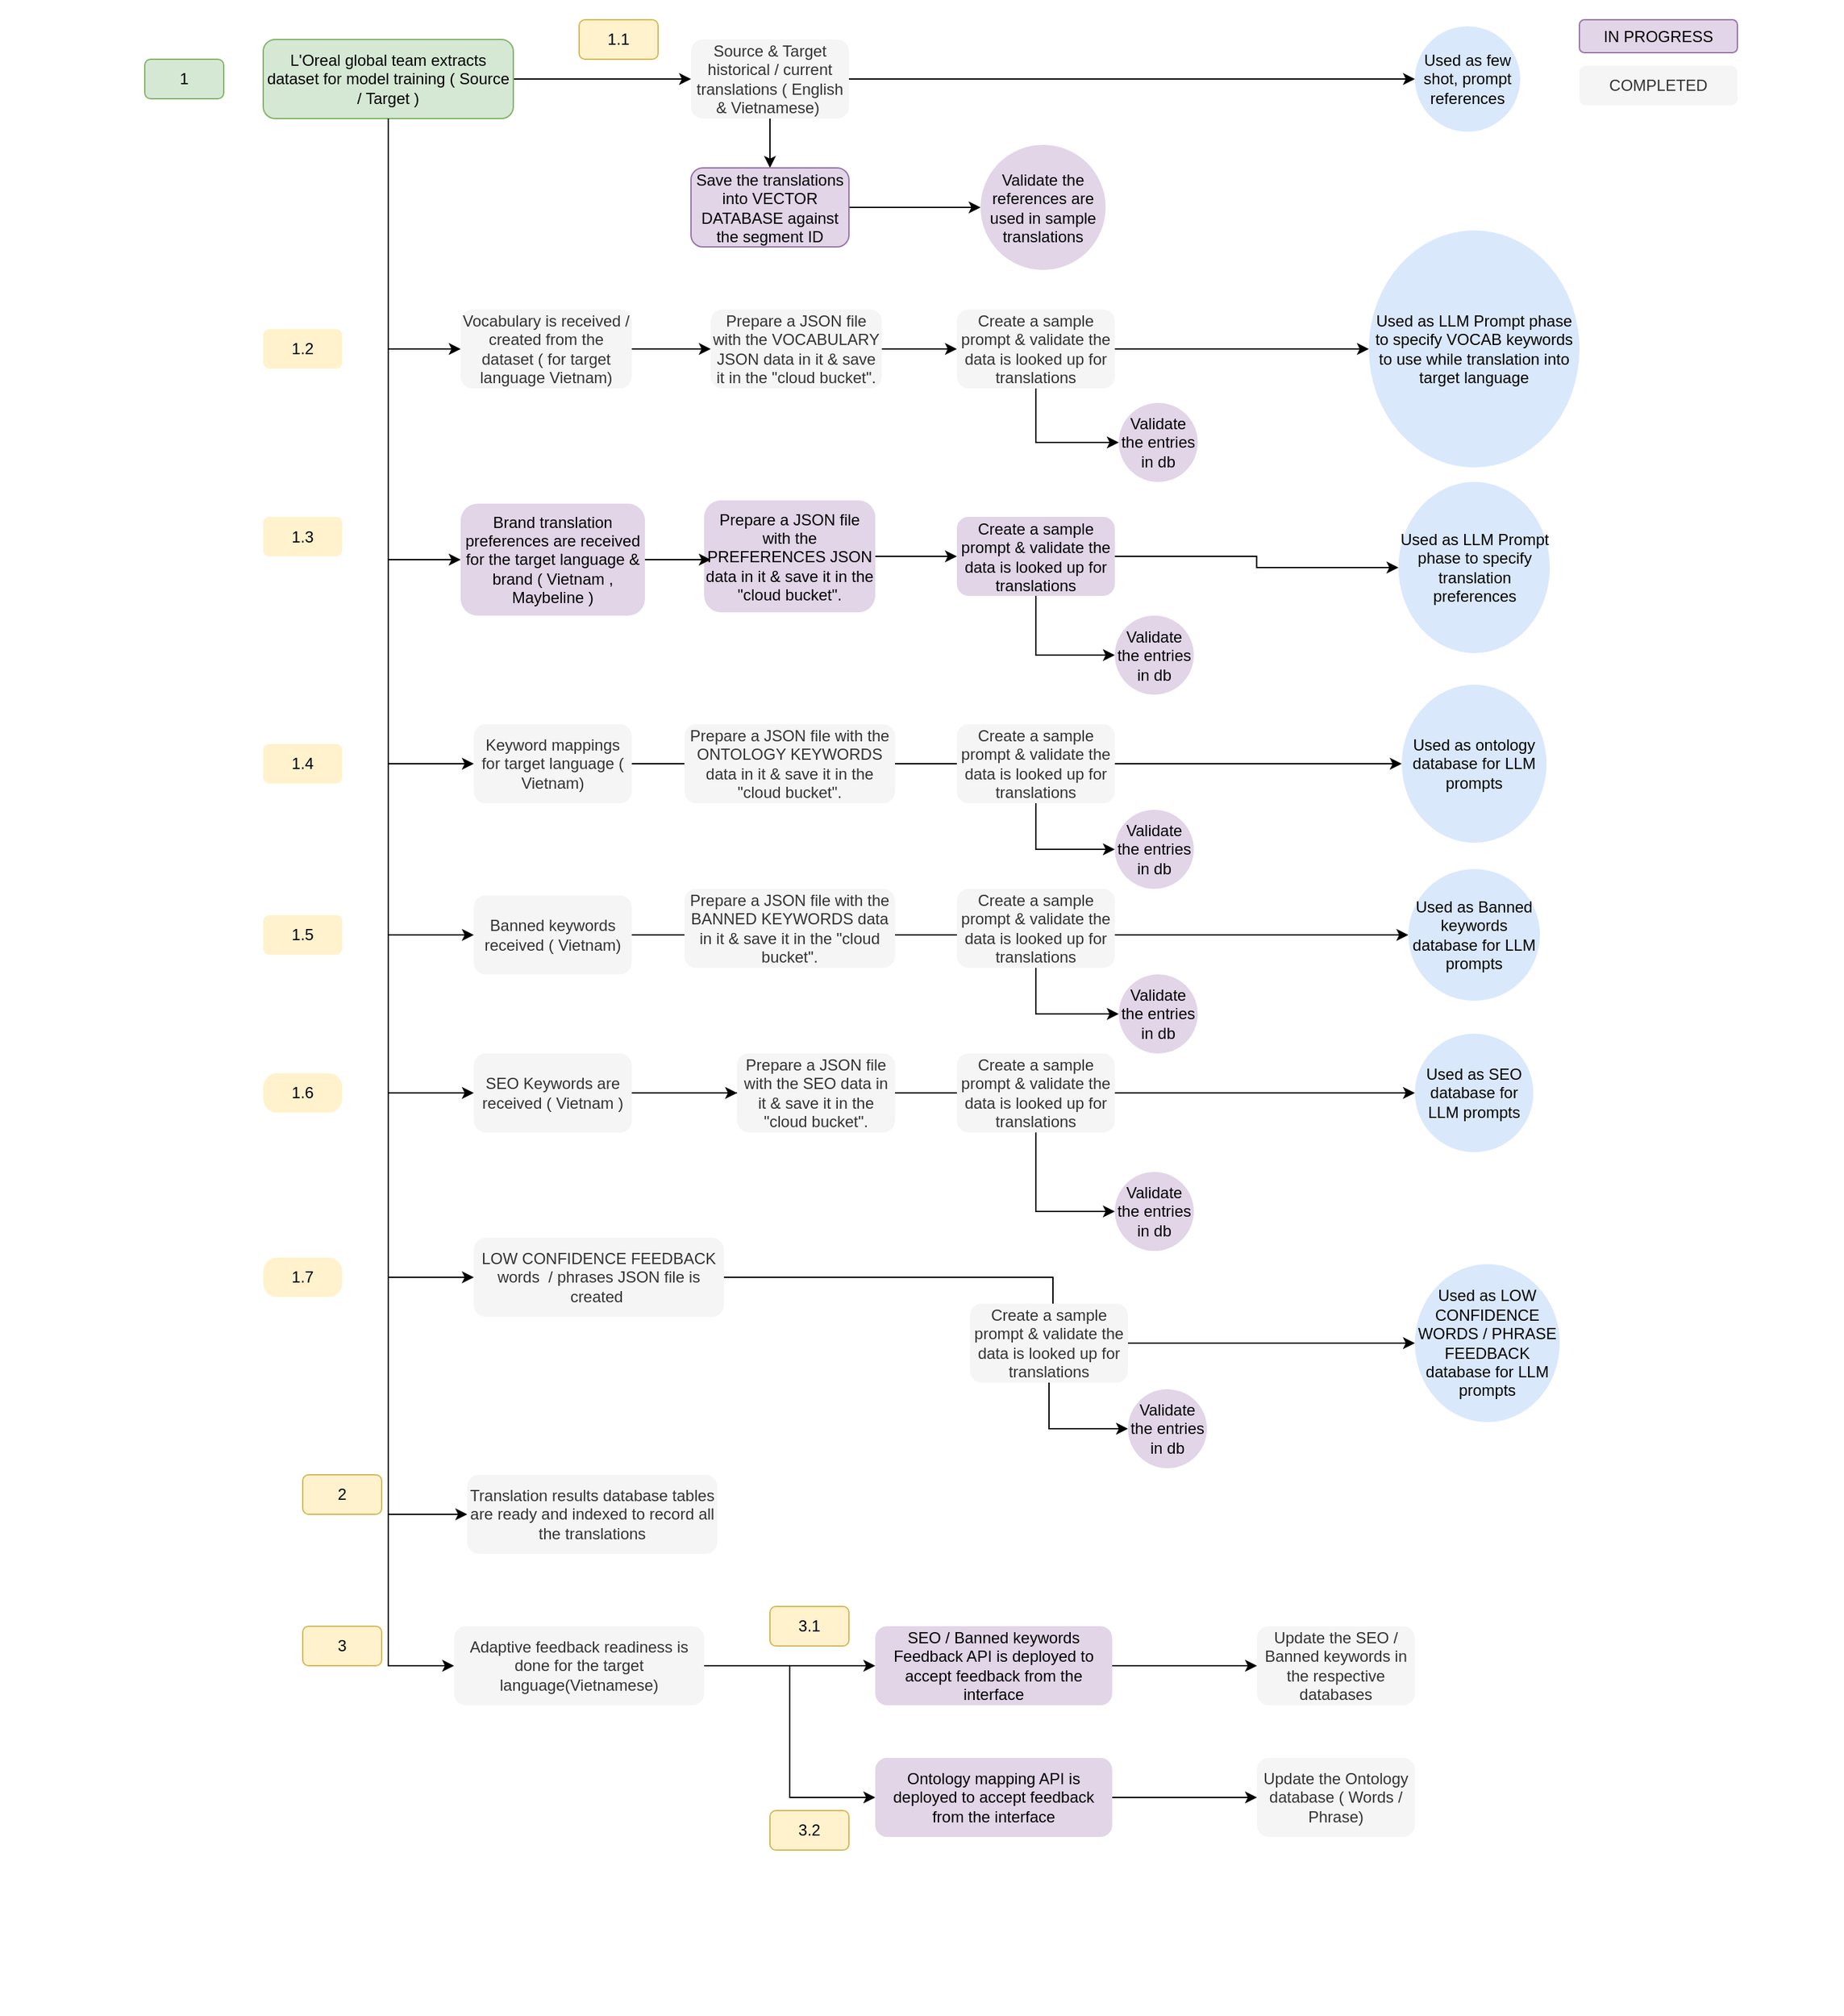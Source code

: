 <mxfile version="24.2.8" type="github" pages="3">
  <diagram id="C5RBs43oDa-KdzZeNtuy" name="Pre Translation">
    <mxGraphModel grid="1" page="1" gridSize="10" guides="1" tooltips="1" connect="1" arrows="1" fold="1" pageScale="1" pageWidth="827" pageHeight="1169" math="0" shadow="0">
      <root>
        <mxCell id="WIyWlLk6GJQsqaUBKTNV-0" />
        <mxCell id="WIyWlLk6GJQsqaUBKTNV-1" parent="WIyWlLk6GJQsqaUBKTNV-0" />
        <mxCell id="GQR9tKWdGPH4D5JYRo5b-1" value="" style="rounded=0;whiteSpace=wrap;html=1;strokeColor=none;" parent="WIyWlLk6GJQsqaUBKTNV-1" vertex="1">
          <mxGeometry x="-810" y="-1150" width="1400" height="1530" as="geometry" />
        </mxCell>
        <mxCell id="P1X8gdGfX_AeE12FRYum-4" value="" style="edgeStyle=orthogonalEdgeStyle;rounded=0;orthogonalLoop=1;jettySize=auto;html=1;" parent="WIyWlLk6GJQsqaUBKTNV-1" source="WIyWlLk6GJQsqaUBKTNV-3" target="P1X8gdGfX_AeE12FRYum-3" edge="1">
          <mxGeometry relative="1" as="geometry" />
        </mxCell>
        <mxCell id="P1X8gdGfX_AeE12FRYum-12" value="" style="edgeStyle=orthogonalEdgeStyle;rounded=0;orthogonalLoop=1;jettySize=auto;html=1;entryX=0;entryY=0.5;entryDx=0;entryDy=0;" parent="WIyWlLk6GJQsqaUBKTNV-1" source="WIyWlLk6GJQsqaUBKTNV-3" target="P1X8gdGfX_AeE12FRYum-11" edge="1">
          <mxGeometry relative="1" as="geometry" />
        </mxCell>
        <mxCell id="P1X8gdGfX_AeE12FRYum-16" value="" style="edgeStyle=orthogonalEdgeStyle;rounded=0;orthogonalLoop=1;jettySize=auto;html=1;entryX=0;entryY=0.5;entryDx=0;entryDy=0;" parent="WIyWlLk6GJQsqaUBKTNV-1" source="WIyWlLk6GJQsqaUBKTNV-3" target="P1X8gdGfX_AeE12FRYum-15" edge="1">
          <mxGeometry relative="1" as="geometry" />
        </mxCell>
        <mxCell id="P1X8gdGfX_AeE12FRYum-20" value="" style="edgeStyle=orthogonalEdgeStyle;rounded=0;orthogonalLoop=1;jettySize=auto;html=1;entryX=0;entryY=0.5;entryDx=0;entryDy=0;" parent="WIyWlLk6GJQsqaUBKTNV-1" source="WIyWlLk6GJQsqaUBKTNV-3" target="P1X8gdGfX_AeE12FRYum-19" edge="1">
          <mxGeometry relative="1" as="geometry" />
        </mxCell>
        <mxCell id="P1X8gdGfX_AeE12FRYum-24" value="" style="edgeStyle=orthogonalEdgeStyle;rounded=0;orthogonalLoop=1;jettySize=auto;html=1;entryX=0;entryY=0.5;entryDx=0;entryDy=0;" parent="WIyWlLk6GJQsqaUBKTNV-1" source="WIyWlLk6GJQsqaUBKTNV-3" target="P1X8gdGfX_AeE12FRYum-23" edge="1">
          <mxGeometry relative="1" as="geometry" />
        </mxCell>
        <mxCell id="P1X8gdGfX_AeE12FRYum-56" style="edgeStyle=orthogonalEdgeStyle;rounded=0;orthogonalLoop=1;jettySize=auto;html=1;entryX=0;entryY=0.5;entryDx=0;entryDy=0;" parent="WIyWlLk6GJQsqaUBKTNV-1" source="WIyWlLk6GJQsqaUBKTNV-3" target="P1X8gdGfX_AeE12FRYum-49" edge="1">
          <mxGeometry relative="1" as="geometry" />
        </mxCell>
        <mxCell id="GQR9tKWdGPH4D5JYRo5b-4" style="edgeStyle=orthogonalEdgeStyle;rounded=0;orthogonalLoop=1;jettySize=auto;html=1;entryX=0;entryY=0.5;entryDx=0;entryDy=0;" parent="WIyWlLk6GJQsqaUBKTNV-1" source="WIyWlLk6GJQsqaUBKTNV-3" target="P1X8gdGfX_AeE12FRYum-1" edge="1">
          <mxGeometry relative="1" as="geometry">
            <Array as="points">
              <mxPoint x="-515" y="115" />
            </Array>
          </mxGeometry>
        </mxCell>
        <mxCell id="WIyWlLk6GJQsqaUBKTNV-3" value="L&#39;Oreal global team extracts dataset for model training ( Source / Target )" style="rounded=1;whiteSpace=wrap;html=1;fontSize=12;glass=0;strokeWidth=1;shadow=0;fillColor=#d5e8d4;strokeColor=#82b366;" parent="WIyWlLk6GJQsqaUBKTNV-1" vertex="1">
          <mxGeometry x="-610" y="-1120" width="190" height="60" as="geometry" />
        </mxCell>
        <mxCell id="P1X8gdGfX_AeE12FRYum-2" value="" style="edgeStyle=orthogonalEdgeStyle;rounded=0;orthogonalLoop=1;jettySize=auto;html=1;entryX=0;entryY=0.5;entryDx=0;entryDy=0;" parent="WIyWlLk6GJQsqaUBKTNV-1" source="WIyWlLk6GJQsqaUBKTNV-3" target="P1X8gdGfX_AeE12FRYum-62" edge="1">
          <mxGeometry relative="1" as="geometry">
            <mxPoint x="-535" y="-30" as="sourcePoint" />
          </mxGeometry>
        </mxCell>
        <mxCell id="P1X8gdGfX_AeE12FRYum-59" value="" style="edgeStyle=orthogonalEdgeStyle;rounded=0;orthogonalLoop=1;jettySize=auto;html=1;" parent="WIyWlLk6GJQsqaUBKTNV-1" source="P1X8gdGfX_AeE12FRYum-1" target="P1X8gdGfX_AeE12FRYum-58" edge="1">
          <mxGeometry relative="1" as="geometry" />
        </mxCell>
        <mxCell id="P1X8gdGfX_AeE12FRYum-68" style="edgeStyle=orthogonalEdgeStyle;rounded=0;orthogonalLoop=1;jettySize=auto;html=1;entryX=0;entryY=0.5;entryDx=0;entryDy=0;" parent="WIyWlLk6GJQsqaUBKTNV-1" source="P1X8gdGfX_AeE12FRYum-1" target="P1X8gdGfX_AeE12FRYum-65" edge="1">
          <mxGeometry relative="1" as="geometry" />
        </mxCell>
        <mxCell id="P1X8gdGfX_AeE12FRYum-1" value="Adaptive feedback readiness is done for the target language(Vietnamese)" style="whiteSpace=wrap;html=1;rounded=1;fillColor=#f5f5f5;fontColor=#333333;strokeColor=none;" parent="WIyWlLk6GJQsqaUBKTNV-1" vertex="1">
          <mxGeometry x="-465" y="85" width="190" height="60" as="geometry" />
        </mxCell>
        <mxCell id="P1X8gdGfX_AeE12FRYum-8" value="" style="edgeStyle=orthogonalEdgeStyle;rounded=0;orthogonalLoop=1;jettySize=auto;html=1;" parent="WIyWlLk6GJQsqaUBKTNV-1" source="P1X8gdGfX_AeE12FRYum-3" target="P1X8gdGfX_AeE12FRYum-7" edge="1">
          <mxGeometry relative="1" as="geometry" />
        </mxCell>
        <mxCell id="P1X8gdGfX_AeE12FRYum-35" value="" style="edgeStyle=orthogonalEdgeStyle;rounded=0;orthogonalLoop=1;jettySize=auto;html=1;" parent="WIyWlLk6GJQsqaUBKTNV-1" source="P1X8gdGfX_AeE12FRYum-3" target="P1X8gdGfX_AeE12FRYum-34" edge="1">
          <mxGeometry relative="1" as="geometry" />
        </mxCell>
        <mxCell id="P1X8gdGfX_AeE12FRYum-3" value="Source &amp;amp; Target historical / current translations ( English &amp;amp; Vietnamese)&amp;nbsp;" style="whiteSpace=wrap;html=1;rounded=1;glass=0;strokeWidth=1;shadow=0;fillColor=#f5f5f5;fontColor=#333333;strokeColor=none;" parent="WIyWlLk6GJQsqaUBKTNV-1" vertex="1">
          <mxGeometry x="-285" y="-1120" width="120" height="60" as="geometry" />
        </mxCell>
        <mxCell id="P1X8gdGfX_AeE12FRYum-7" value="Used as few shot, prompt references" style="ellipse;whiteSpace=wrap;html=1;rounded=1;glass=0;strokeWidth=1;shadow=0;fillColor=#dae8fc;strokeColor=none;" parent="WIyWlLk6GJQsqaUBKTNV-1" vertex="1">
          <mxGeometry x="265" y="-1130" width="80" height="80" as="geometry" />
        </mxCell>
        <mxCell id="P1X8gdGfX_AeE12FRYum-14" value="" style="edgeStyle=orthogonalEdgeStyle;rounded=0;orthogonalLoop=1;jettySize=auto;html=1;" parent="WIyWlLk6GJQsqaUBKTNV-1" source="P1X8gdGfX_AeE12FRYum-11" target="P1X8gdGfX_AeE12FRYum-13" edge="1">
          <mxGeometry relative="1" as="geometry" />
        </mxCell>
        <mxCell id="P1X8gdGfX_AeE12FRYum-39" value="" style="edgeStyle=orthogonalEdgeStyle;rounded=0;orthogonalLoop=1;jettySize=auto;html=1;" parent="WIyWlLk6GJQsqaUBKTNV-1" source="P1X8gdGfX_AeE12FRYum-11" target="P1X8gdGfX_AeE12FRYum-38" edge="1">
          <mxGeometry relative="1" as="geometry" />
        </mxCell>
        <mxCell id="P1X8gdGfX_AeE12FRYum-11" value="SEO Keywords are received ( Vietnam )" style="whiteSpace=wrap;html=1;rounded=1;glass=0;strokeWidth=1;shadow=0;fillColor=#f5f5f5;fontColor=#333333;strokeColor=none;" parent="WIyWlLk6GJQsqaUBKTNV-1" vertex="1">
          <mxGeometry x="-450" y="-350" width="120" height="60" as="geometry" />
        </mxCell>
        <mxCell id="P1X8gdGfX_AeE12FRYum-13" value="Used as SEO database for LLM prompts" style="ellipse;whiteSpace=wrap;html=1;rounded=1;glass=0;strokeWidth=1;shadow=0;fillColor=#dae8fc;strokeColor=none;" parent="WIyWlLk6GJQsqaUBKTNV-1" vertex="1">
          <mxGeometry x="265" y="-365" width="90" height="90" as="geometry" />
        </mxCell>
        <mxCell id="P1X8gdGfX_AeE12FRYum-18" value="" style="edgeStyle=orthogonalEdgeStyle;rounded=0;orthogonalLoop=1;jettySize=auto;html=1;" parent="WIyWlLk6GJQsqaUBKTNV-1" source="P1X8gdGfX_AeE12FRYum-15" target="P1X8gdGfX_AeE12FRYum-17" edge="1">
          <mxGeometry relative="1" as="geometry" />
        </mxCell>
        <mxCell id="P1X8gdGfX_AeE12FRYum-15" value="Banned keywords received ( Vietnam)" style="whiteSpace=wrap;html=1;rounded=1;glass=0;strokeWidth=1;shadow=0;fillColor=#f5f5f5;fontColor=#333333;strokeColor=none;" parent="WIyWlLk6GJQsqaUBKTNV-1" vertex="1">
          <mxGeometry x="-450" y="-470" width="120" height="60" as="geometry" />
        </mxCell>
        <mxCell id="P1X8gdGfX_AeE12FRYum-17" value="Used as Banned keywords database for LLM prompts" style="ellipse;whiteSpace=wrap;html=1;rounded=1;glass=0;strokeWidth=1;shadow=0;fillColor=#dae8fc;strokeColor=none;" parent="WIyWlLk6GJQsqaUBKTNV-1" vertex="1">
          <mxGeometry x="260" y="-490" width="100" height="100" as="geometry" />
        </mxCell>
        <mxCell id="P1X8gdGfX_AeE12FRYum-22" value="" style="edgeStyle=orthogonalEdgeStyle;rounded=0;orthogonalLoop=1;jettySize=auto;html=1;" parent="WIyWlLk6GJQsqaUBKTNV-1" source="P1X8gdGfX_AeE12FRYum-19" target="P1X8gdGfX_AeE12FRYum-21" edge="1">
          <mxGeometry relative="1" as="geometry" />
        </mxCell>
        <mxCell id="P1X8gdGfX_AeE12FRYum-19" value="Keyword mappings for target language ( Vietnam)" style="whiteSpace=wrap;html=1;rounded=1;glass=0;strokeWidth=1;shadow=0;fillColor=#f5f5f5;fontColor=#333333;strokeColor=none;" parent="WIyWlLk6GJQsqaUBKTNV-1" vertex="1">
          <mxGeometry x="-450" y="-600" width="120" height="60" as="geometry" />
        </mxCell>
        <mxCell id="P1X8gdGfX_AeE12FRYum-21" value="Used as ontology database for LLM prompts" style="ellipse;whiteSpace=wrap;html=1;rounded=1;glass=0;strokeWidth=1;shadow=0;fillColor=#dae8fc;strokeColor=none;" parent="WIyWlLk6GJQsqaUBKTNV-1" vertex="1">
          <mxGeometry x="255" y="-630" width="110" height="120" as="geometry" />
        </mxCell>
        <mxCell id="P1X8gdGfX_AeE12FRYum-26" value="" style="edgeStyle=orthogonalEdgeStyle;rounded=0;orthogonalLoop=1;jettySize=auto;html=1;" parent="WIyWlLk6GJQsqaUBKTNV-1" source="P1X8gdGfX_AeE12FRYum-46" target="P1X8gdGfX_AeE12FRYum-25" edge="1">
          <mxGeometry relative="1" as="geometry" />
        </mxCell>
        <mxCell id="P1X8gdGfX_AeE12FRYum-23" value="Vocabulary is received / created from the dataset ( for target language Vietnam)" style="whiteSpace=wrap;html=1;rounded=1;glass=0;strokeWidth=1;shadow=0;fillColor=#f5f5f5;fontColor=#333333;strokeColor=none;" parent="WIyWlLk6GJQsqaUBKTNV-1" vertex="1">
          <mxGeometry x="-460" y="-915" width="130" height="60" as="geometry" />
        </mxCell>
        <mxCell id="P1X8gdGfX_AeE12FRYum-25" value="Used as LLM Prompt phase to specify VOCAB keywords to use while translation into target language" style="ellipse;whiteSpace=wrap;html=1;rounded=1;glass=0;strokeWidth=1;shadow=0;fillColor=#dae8fc;strokeColor=none;" parent="WIyWlLk6GJQsqaUBKTNV-1" vertex="1">
          <mxGeometry x="230" y="-975" width="160" height="180" as="geometry" />
        </mxCell>
        <mxCell id="P1X8gdGfX_AeE12FRYum-27" value="1" style="text;html=1;align=center;verticalAlign=middle;whiteSpace=wrap;rounded=1;fillColor=#d5e8d4;strokeColor=#82b366;" parent="WIyWlLk6GJQsqaUBKTNV-1" vertex="1">
          <mxGeometry x="-700" y="-1105" width="60" height="30" as="geometry" />
        </mxCell>
        <mxCell id="P1X8gdGfX_AeE12FRYum-28" value="1.2" style="text;html=1;align=center;verticalAlign=middle;whiteSpace=wrap;rounded=1;fillColor=#fff2cc;strokeColor=none;" parent="WIyWlLk6GJQsqaUBKTNV-1" vertex="1">
          <mxGeometry x="-610" y="-900" width="60" height="30" as="geometry" />
        </mxCell>
        <mxCell id="P1X8gdGfX_AeE12FRYum-29" value="1.3" style="text;html=1;align=center;verticalAlign=middle;whiteSpace=wrap;rounded=1;fillColor=#fff2cc;strokeColor=none;" parent="WIyWlLk6GJQsqaUBKTNV-1" vertex="1">
          <mxGeometry x="-610" y="-757.5" width="60" height="30" as="geometry" />
        </mxCell>
        <mxCell id="P1X8gdGfX_AeE12FRYum-30" value="1.4" style="text;html=1;align=center;verticalAlign=middle;whiteSpace=wrap;rounded=1;fillColor=#fff2cc;strokeColor=none;" parent="WIyWlLk6GJQsqaUBKTNV-1" vertex="1">
          <mxGeometry x="-610" y="-585" width="60" height="30" as="geometry" />
        </mxCell>
        <mxCell id="P1X8gdGfX_AeE12FRYum-31" value="1.5" style="text;html=1;align=center;verticalAlign=middle;whiteSpace=wrap;rounded=1;fillColor=#fff2cc;strokeColor=none;" parent="WIyWlLk6GJQsqaUBKTNV-1" vertex="1">
          <mxGeometry x="-610" y="-455" width="60" height="30" as="geometry" />
        </mxCell>
        <mxCell id="P1X8gdGfX_AeE12FRYum-32" value="2" style="text;html=1;align=center;verticalAlign=middle;whiteSpace=wrap;rounded=1;fillColor=#fff2cc;strokeColor=#d6b656;" parent="WIyWlLk6GJQsqaUBKTNV-1" vertex="1">
          <mxGeometry x="-580" y="-30" width="60" height="30" as="geometry" />
        </mxCell>
        <mxCell id="P1X8gdGfX_AeE12FRYum-33" value="1.1" style="text;html=1;align=center;verticalAlign=middle;whiteSpace=wrap;rounded=1;fillColor=#fff2cc;strokeColor=#d6b656;" parent="WIyWlLk6GJQsqaUBKTNV-1" vertex="1">
          <mxGeometry x="-370" y="-1135" width="60" height="30" as="geometry" />
        </mxCell>
        <mxCell id="P1X8gdGfX_AeE12FRYum-37" value="" style="edgeStyle=orthogonalEdgeStyle;rounded=0;orthogonalLoop=1;jettySize=auto;html=1;" parent="WIyWlLk6GJQsqaUBKTNV-1" source="P1X8gdGfX_AeE12FRYum-34" target="P1X8gdGfX_AeE12FRYum-36" edge="1">
          <mxGeometry relative="1" as="geometry" />
        </mxCell>
        <mxCell id="P1X8gdGfX_AeE12FRYum-34" value="Save the translations into VECTOR DATABASE against the segment ID" style="whiteSpace=wrap;html=1;rounded=1;glass=0;strokeWidth=1;shadow=0;fillColor=#e1d5e7;strokeColor=#9673a6;" parent="WIyWlLk6GJQsqaUBKTNV-1" vertex="1">
          <mxGeometry x="-285" y="-1022.5" width="120" height="60" as="geometry" />
        </mxCell>
        <mxCell id="P1X8gdGfX_AeE12FRYum-36" value="Validate the references are used in sample translations" style="ellipse;whiteSpace=wrap;html=1;rounded=1;glass=0;strokeWidth=1;shadow=0;fillColor=#e1d5e7;strokeColor=none;" parent="WIyWlLk6GJQsqaUBKTNV-1" vertex="1">
          <mxGeometry x="-65" y="-1040" width="95" height="95" as="geometry" />
        </mxCell>
        <mxCell id="P1X8gdGfX_AeE12FRYum-38" value="Prepare a JSON file with the SEO data in it &amp;amp; save it in the &quot;cloud bucket&quot;." style="whiteSpace=wrap;html=1;rounded=1;glass=0;strokeWidth=1;shadow=0;fillColor=#f5f5f5;fontColor=#333333;strokeColor=none;" parent="WIyWlLk6GJQsqaUBKTNV-1" vertex="1">
          <mxGeometry x="-250" y="-350" width="120" height="60" as="geometry" />
        </mxCell>
        <mxCell id="P1X8gdGfX_AeE12FRYum-74" style="edgeStyle=orthogonalEdgeStyle;rounded=0;orthogonalLoop=1;jettySize=auto;html=1;entryX=0;entryY=0.5;entryDx=0;entryDy=0;" parent="WIyWlLk6GJQsqaUBKTNV-1" source="P1X8gdGfX_AeE12FRYum-40" target="P1X8gdGfX_AeE12FRYum-73" edge="1">
          <mxGeometry relative="1" as="geometry" />
        </mxCell>
        <mxCell id="P1X8gdGfX_AeE12FRYum-40" value="Create a sample prompt &amp;amp; validate the data is looked up for translations" style="whiteSpace=wrap;html=1;rounded=1;glass=0;strokeWidth=1;shadow=0;fillColor=#f5f5f5;fontColor=#333333;strokeColor=none;" parent="WIyWlLk6GJQsqaUBKTNV-1" vertex="1">
          <mxGeometry x="-83" y="-350" width="120" height="60" as="geometry" />
        </mxCell>
        <mxCell id="P1X8gdGfX_AeE12FRYum-41" value="Prepare a JSON file with the BANNED KEYWORDS data in it &amp;amp; save it in the &quot;cloud bucket&quot;." style="whiteSpace=wrap;html=1;rounded=1;glass=0;strokeWidth=1;shadow=0;fillColor=#f5f5f5;fontColor=#333333;strokeColor=none;" parent="WIyWlLk6GJQsqaUBKTNV-1" vertex="1">
          <mxGeometry x="-290" y="-475" width="160" height="60" as="geometry" />
        </mxCell>
        <mxCell id="P1X8gdGfX_AeE12FRYum-83" style="edgeStyle=orthogonalEdgeStyle;rounded=0;orthogonalLoop=1;jettySize=auto;html=1;entryX=0;entryY=0.5;entryDx=0;entryDy=0;exitX=0.5;exitY=1;exitDx=0;exitDy=0;" parent="WIyWlLk6GJQsqaUBKTNV-1" source="P1X8gdGfX_AeE12FRYum-42" target="P1X8gdGfX_AeE12FRYum-76" edge="1">
          <mxGeometry relative="1" as="geometry" />
        </mxCell>
        <mxCell id="P1X8gdGfX_AeE12FRYum-42" value="Create a sample prompt &amp;amp; validate the data is looked up for translations" style="whiteSpace=wrap;html=1;rounded=1;glass=0;strokeWidth=1;shadow=0;fillColor=#f5f5f5;fontColor=#333333;strokeColor=none;" parent="WIyWlLk6GJQsqaUBKTNV-1" vertex="1">
          <mxGeometry x="-83" y="-475" width="120" height="60" as="geometry" />
        </mxCell>
        <mxCell id="P1X8gdGfX_AeE12FRYum-43" value="Prepare a JSON file with the ONTOLOGY KEYWORDS data in it &amp;amp; save it in the &quot;cloud bucket&quot;." style="whiteSpace=wrap;html=1;rounded=1;glass=0;strokeWidth=1;shadow=0;fillColor=#f5f5f5;fontColor=#333333;strokeColor=none;" parent="WIyWlLk6GJQsqaUBKTNV-1" vertex="1">
          <mxGeometry x="-290" y="-600" width="160" height="60" as="geometry" />
        </mxCell>
        <mxCell id="P1X8gdGfX_AeE12FRYum-82" style="edgeStyle=orthogonalEdgeStyle;rounded=0;orthogonalLoop=1;jettySize=auto;html=1;entryX=0;entryY=0.5;entryDx=0;entryDy=0;" parent="WIyWlLk6GJQsqaUBKTNV-1" source="P1X8gdGfX_AeE12FRYum-44" target="P1X8gdGfX_AeE12FRYum-77" edge="1">
          <mxGeometry relative="1" as="geometry" />
        </mxCell>
        <mxCell id="P1X8gdGfX_AeE12FRYum-44" value="Create a sample prompt &amp;amp; validate the data is looked up for translations" style="whiteSpace=wrap;html=1;rounded=1;glass=0;strokeWidth=1;shadow=0;fillColor=#f5f5f5;fontColor=#333333;strokeColor=none;" parent="WIyWlLk6GJQsqaUBKTNV-1" vertex="1">
          <mxGeometry x="-83" y="-600" width="120" height="60" as="geometry" />
        </mxCell>
        <mxCell id="P1X8gdGfX_AeE12FRYum-55" style="edgeStyle=orthogonalEdgeStyle;rounded=0;orthogonalLoop=1;jettySize=auto;html=1;entryX=0;entryY=0.5;entryDx=0;entryDy=0;" parent="WIyWlLk6GJQsqaUBKTNV-1" source="P1X8gdGfX_AeE12FRYum-45" target="P1X8gdGfX_AeE12FRYum-46" edge="1">
          <mxGeometry relative="1" as="geometry" />
        </mxCell>
        <mxCell id="P1X8gdGfX_AeE12FRYum-45" value="Prepare a JSON file with the VOCABULARY JSON data in it &amp;amp; save it in the &quot;cloud bucket&quot;." style="whiteSpace=wrap;html=1;rounded=1;glass=0;strokeWidth=1;shadow=0;fillColor=#f5f5f5;fontColor=#333333;strokeColor=none;" parent="WIyWlLk6GJQsqaUBKTNV-1" vertex="1">
          <mxGeometry x="-270" y="-915" width="130" height="60" as="geometry" />
        </mxCell>
        <mxCell id="P1X8gdGfX_AeE12FRYum-47" value="" style="edgeStyle=orthogonalEdgeStyle;rounded=0;orthogonalLoop=1;jettySize=auto;html=1;entryX=0;entryY=0.5;entryDx=0;entryDy=0;" parent="WIyWlLk6GJQsqaUBKTNV-1" source="P1X8gdGfX_AeE12FRYum-23" target="P1X8gdGfX_AeE12FRYum-45" edge="1">
          <mxGeometry relative="1" as="geometry">
            <mxPoint x="-290" y="-885" as="sourcePoint" />
            <mxPoint x="85" y="-885" as="targetPoint" />
          </mxGeometry>
        </mxCell>
        <mxCell id="P1X8gdGfX_AeE12FRYum-80" style="edgeStyle=orthogonalEdgeStyle;rounded=0;orthogonalLoop=1;jettySize=auto;html=1;entryX=0;entryY=0.5;entryDx=0;entryDy=0;exitX=0.5;exitY=1;exitDx=0;exitDy=0;" parent="WIyWlLk6GJQsqaUBKTNV-1" source="P1X8gdGfX_AeE12FRYum-46" target="P1X8gdGfX_AeE12FRYum-79" edge="1">
          <mxGeometry relative="1" as="geometry" />
        </mxCell>
        <mxCell id="P1X8gdGfX_AeE12FRYum-46" value="Create a sample prompt &amp;amp; validate the data is looked up for translations" style="whiteSpace=wrap;html=1;rounded=1;glass=0;strokeWidth=1;shadow=0;fillColor=#f5f5f5;fontColor=#333333;strokeColor=none;" parent="WIyWlLk6GJQsqaUBKTNV-1" vertex="1">
          <mxGeometry x="-83" y="-915" width="120" height="60" as="geometry" />
        </mxCell>
        <mxCell id="P1X8gdGfX_AeE12FRYum-48" value="" style="edgeStyle=orthogonalEdgeStyle;rounded=0;orthogonalLoop=1;jettySize=auto;html=1;" parent="WIyWlLk6GJQsqaUBKTNV-1" source="P1X8gdGfX_AeE12FRYum-53" target="P1X8gdGfX_AeE12FRYum-50" edge="1">
          <mxGeometry relative="1" as="geometry" />
        </mxCell>
        <mxCell id="P1X8gdGfX_AeE12FRYum-49" value="Brand translation preferences are received for the target language &amp;amp; brand ( Vietnam , Maybeline )" style="whiteSpace=wrap;html=1;rounded=1;glass=0;strokeWidth=1;shadow=0;fillColor=#e1d5e7;strokeColor=none;" parent="WIyWlLk6GJQsqaUBKTNV-1" vertex="1">
          <mxGeometry x="-460" y="-767.5" width="140" height="85" as="geometry" />
        </mxCell>
        <mxCell id="P1X8gdGfX_AeE12FRYum-50" value="Used as LLM Prompt phase to specify translation preferences" style="ellipse;whiteSpace=wrap;html=1;rounded=1;glass=0;strokeWidth=1;shadow=0;fillColor=#dae8fc;strokeColor=none;" parent="WIyWlLk6GJQsqaUBKTNV-1" vertex="1">
          <mxGeometry x="252.5" y="-784" width="115" height="130" as="geometry" />
        </mxCell>
        <mxCell id="P1X8gdGfX_AeE12FRYum-57" style="edgeStyle=orthogonalEdgeStyle;rounded=0;orthogonalLoop=1;jettySize=auto;html=1;entryX=0;entryY=0.5;entryDx=0;entryDy=0;" parent="WIyWlLk6GJQsqaUBKTNV-1" source="P1X8gdGfX_AeE12FRYum-51" target="P1X8gdGfX_AeE12FRYum-53" edge="1">
          <mxGeometry relative="1" as="geometry" />
        </mxCell>
        <mxCell id="P1X8gdGfX_AeE12FRYum-51" value="Prepare a JSON file with the PREFERENCES JSON data in it &amp;amp; save it in the &quot;cloud bucket&quot;." style="whiteSpace=wrap;html=1;rounded=1;glass=0;strokeWidth=1;shadow=0;fillColor=#e1d5e7;strokeColor=none;" parent="WIyWlLk6GJQsqaUBKTNV-1" vertex="1">
          <mxGeometry x="-275" y="-770" width="130" height="85" as="geometry" />
        </mxCell>
        <mxCell id="P1X8gdGfX_AeE12FRYum-52" value="" style="edgeStyle=orthogonalEdgeStyle;rounded=0;orthogonalLoop=1;jettySize=auto;html=1;" parent="WIyWlLk6GJQsqaUBKTNV-1" source="P1X8gdGfX_AeE12FRYum-49" edge="1">
          <mxGeometry relative="1" as="geometry">
            <mxPoint x="-290" y="-725" as="sourcePoint" />
            <mxPoint x="-270" y="-725" as="targetPoint" />
          </mxGeometry>
        </mxCell>
        <mxCell id="P1X8gdGfX_AeE12FRYum-81" style="edgeStyle=orthogonalEdgeStyle;rounded=0;orthogonalLoop=1;jettySize=auto;html=1;entryX=0;entryY=0.5;entryDx=0;entryDy=0;" parent="WIyWlLk6GJQsqaUBKTNV-1" source="P1X8gdGfX_AeE12FRYum-53" target="P1X8gdGfX_AeE12FRYum-78" edge="1">
          <mxGeometry relative="1" as="geometry" />
        </mxCell>
        <mxCell id="P1X8gdGfX_AeE12FRYum-53" value="Create a sample prompt &amp;amp; validate the data is looked up for translations" style="whiteSpace=wrap;html=1;rounded=1;glass=0;strokeWidth=1;shadow=0;fillColor=#e1d5e7;strokeColor=none;" parent="WIyWlLk6GJQsqaUBKTNV-1" vertex="1">
          <mxGeometry x="-83" y="-757.5" width="120" height="60" as="geometry" />
        </mxCell>
        <mxCell id="P1X8gdGfX_AeE12FRYum-54" value="1.6" style="text;html=1;align=center;verticalAlign=middle;whiteSpace=wrap;rounded=1;fillColor=#fff2cc;strokeColor=none;arcSize=35;" parent="WIyWlLk6GJQsqaUBKTNV-1" vertex="1">
          <mxGeometry x="-610" y="-335" width="60" height="30" as="geometry" />
        </mxCell>
        <mxCell id="P1X8gdGfX_AeE12FRYum-61" value="" style="edgeStyle=orthogonalEdgeStyle;rounded=0;orthogonalLoop=1;jettySize=auto;html=1;" parent="WIyWlLk6GJQsqaUBKTNV-1" source="P1X8gdGfX_AeE12FRYum-58" target="P1X8gdGfX_AeE12FRYum-60" edge="1">
          <mxGeometry relative="1" as="geometry" />
        </mxCell>
        <mxCell id="P1X8gdGfX_AeE12FRYum-58" value="SEO / Banned keywords Feedback API is deployed to accept feedback from the interface" style="whiteSpace=wrap;html=1;rounded=1;fillColor=#e1d5e7;strokeColor=none;" parent="WIyWlLk6GJQsqaUBKTNV-1" vertex="1">
          <mxGeometry x="-145" y="85" width="180" height="60" as="geometry" />
        </mxCell>
        <mxCell id="P1X8gdGfX_AeE12FRYum-60" value="Update the SEO / Banned keywords in the respective databases" style="whiteSpace=wrap;html=1;rounded=1;fillColor=#f5f5f5;fontColor=#333333;strokeColor=none;" parent="WIyWlLk6GJQsqaUBKTNV-1" vertex="1">
          <mxGeometry x="145" y="85" width="120" height="60" as="geometry" />
        </mxCell>
        <mxCell id="P1X8gdGfX_AeE12FRYum-62" value="Translation results database tables are ready and indexed to record all the translations" style="whiteSpace=wrap;html=1;rounded=1;fillColor=#f5f5f5;fontColor=#333333;strokeColor=none;" parent="WIyWlLk6GJQsqaUBKTNV-1" vertex="1">
          <mxGeometry x="-455" y="-30" width="190" height="60" as="geometry" />
        </mxCell>
        <mxCell id="P1X8gdGfX_AeE12FRYum-64" value="3" style="text;html=1;align=center;verticalAlign=middle;whiteSpace=wrap;rounded=1;fillColor=#fff2cc;strokeColor=#d6b656;" parent="WIyWlLk6GJQsqaUBKTNV-1" vertex="1">
          <mxGeometry x="-580" y="85" width="60" height="30" as="geometry" />
        </mxCell>
        <mxCell id="P1X8gdGfX_AeE12FRYum-67" value="" style="edgeStyle=orthogonalEdgeStyle;rounded=0;orthogonalLoop=1;jettySize=auto;html=1;" parent="WIyWlLk6GJQsqaUBKTNV-1" source="P1X8gdGfX_AeE12FRYum-65" target="P1X8gdGfX_AeE12FRYum-66" edge="1">
          <mxGeometry relative="1" as="geometry" />
        </mxCell>
        <mxCell id="P1X8gdGfX_AeE12FRYum-65" value="Ontology mapping API is deployed to accept feedback from the interface" style="whiteSpace=wrap;html=1;rounded=1;fillColor=#e1d5e7;strokeColor=none;" parent="WIyWlLk6GJQsqaUBKTNV-1" vertex="1">
          <mxGeometry x="-145" y="185" width="180" height="60" as="geometry" />
        </mxCell>
        <mxCell id="P1X8gdGfX_AeE12FRYum-66" value="Update the Ontology database ( Words / Phrase)" style="whiteSpace=wrap;html=1;rounded=1;fillColor=#f5f5f5;fontColor=#333333;strokeColor=none;" parent="WIyWlLk6GJQsqaUBKTNV-1" vertex="1">
          <mxGeometry x="145" y="185" width="120" height="60" as="geometry" />
        </mxCell>
        <mxCell id="P1X8gdGfX_AeE12FRYum-69" value="3.1" style="text;html=1;align=center;verticalAlign=middle;whiteSpace=wrap;rounded=1;fillColor=#fff2cc;strokeColor=#d6b656;" parent="WIyWlLk6GJQsqaUBKTNV-1" vertex="1">
          <mxGeometry x="-225" y="70" width="60" height="30" as="geometry" />
        </mxCell>
        <mxCell id="P1X8gdGfX_AeE12FRYum-70" value="3.2" style="text;html=1;align=center;verticalAlign=middle;whiteSpace=wrap;rounded=1;fillColor=#fff2cc;strokeColor=#d6b656;" parent="WIyWlLk6GJQsqaUBKTNV-1" vertex="1">
          <mxGeometry x="-225" y="225" width="60" height="30" as="geometry" />
        </mxCell>
        <mxCell id="P1X8gdGfX_AeE12FRYum-73" value="Validate the entries in db" style="ellipse;whiteSpace=wrap;html=1;rounded=1;glass=0;strokeWidth=1;shadow=0;fillColor=#e1d5e7;strokeColor=none;" parent="WIyWlLk6GJQsqaUBKTNV-1" vertex="1">
          <mxGeometry x="37" y="-260" width="60" height="60" as="geometry" />
        </mxCell>
        <mxCell id="P1X8gdGfX_AeE12FRYum-76" value="Validate the entries in db" style="ellipse;whiteSpace=wrap;html=1;rounded=1;glass=0;strokeWidth=1;shadow=0;fillColor=#e1d5e7;strokeColor=none;" parent="WIyWlLk6GJQsqaUBKTNV-1" vertex="1">
          <mxGeometry x="40" y="-410" width="60" height="60" as="geometry" />
        </mxCell>
        <mxCell id="P1X8gdGfX_AeE12FRYum-77" value="Validate the entries in db" style="ellipse;whiteSpace=wrap;html=1;rounded=1;glass=0;strokeWidth=1;shadow=0;fillColor=#e1d5e7;strokeColor=none;" parent="WIyWlLk6GJQsqaUBKTNV-1" vertex="1">
          <mxGeometry x="37" y="-535" width="60" height="60" as="geometry" />
        </mxCell>
        <mxCell id="P1X8gdGfX_AeE12FRYum-78" value="Validate the entries in db" style="ellipse;whiteSpace=wrap;html=1;rounded=1;glass=0;strokeWidth=1;shadow=0;fillColor=#e1d5e7;strokeColor=none;" parent="WIyWlLk6GJQsqaUBKTNV-1" vertex="1">
          <mxGeometry x="37" y="-682.5" width="60" height="60" as="geometry" />
        </mxCell>
        <mxCell id="P1X8gdGfX_AeE12FRYum-79" value="Validate the entries in db" style="ellipse;whiteSpace=wrap;html=1;rounded=1;glass=0;strokeWidth=1;shadow=0;fillColor=#e1d5e7;strokeColor=none;" parent="WIyWlLk6GJQsqaUBKTNV-1" vertex="1">
          <mxGeometry x="40" y="-844" width="60" height="60" as="geometry" />
        </mxCell>
        <mxCell id="rPXvAKN24seW8_KVuXJ--0" value="IN PROGRESS" style="whiteSpace=wrap;html=1;rounded=1;glass=0;strokeWidth=1;shadow=0;fillColor=#e1d5e7;strokeColor=#9673a6;" vertex="1" parent="WIyWlLk6GJQsqaUBKTNV-1">
          <mxGeometry x="390" y="-1135" width="120" height="25" as="geometry" />
        </mxCell>
        <mxCell id="rPXvAKN24seW8_KVuXJ--1" value="COMPLETED" style="whiteSpace=wrap;html=1;rounded=1;glass=0;strokeWidth=1;shadow=0;fillColor=#f5f5f5;fontColor=#333333;strokeColor=none;" vertex="1" parent="WIyWlLk6GJQsqaUBKTNV-1">
          <mxGeometry x="390" y="-1100" width="120" height="30" as="geometry" />
        </mxCell>
        <mxCell id="PbI4cvdYDu8yA-9WZGzl-0" value="LOW CONFIDENCE FEEDBACK words&amp;nbsp; / phrases JSON file is created&amp;nbsp;" style="whiteSpace=wrap;html=1;rounded=1;glass=0;strokeWidth=1;shadow=0;fillColor=#f5f5f5;fontColor=#333333;strokeColor=none;" vertex="1" parent="WIyWlLk6GJQsqaUBKTNV-1">
          <mxGeometry x="-450" y="-210" width="190" height="60" as="geometry" />
        </mxCell>
        <mxCell id="PbI4cvdYDu8yA-9WZGzl-2" value="" style="shape=waypoint;sketch=0;size=6;pointerEvents=1;points=[];fillColor=#f5f5f5;resizable=0;rotatable=0;perimeter=centerPerimeter;snapToPoint=1;strokeColor=none;fontColor=#333333;rounded=1;glass=0;strokeWidth=1;shadow=0;" vertex="1" parent="WIyWlLk6GJQsqaUBKTNV-1">
          <mxGeometry x="-80" y="-190" width="20" height="20" as="geometry" />
        </mxCell>
        <mxCell id="PbI4cvdYDu8yA-9WZGzl-4" value="1.7" style="text;html=1;align=center;verticalAlign=middle;whiteSpace=wrap;rounded=1;fillColor=#fff2cc;strokeColor=none;arcSize=35;" vertex="1" parent="WIyWlLk6GJQsqaUBKTNV-1">
          <mxGeometry x="-610" y="-195" width="60" height="30" as="geometry" />
        </mxCell>
        <mxCell id="PbI4cvdYDu8yA-9WZGzl-5" value="" style="edgeStyle=orthogonalEdgeStyle;rounded=0;orthogonalLoop=1;jettySize=auto;html=1;entryX=0;entryY=0.5;entryDx=0;entryDy=0;exitX=0.5;exitY=1;exitDx=0;exitDy=0;" edge="1" parent="WIyWlLk6GJQsqaUBKTNV-1" source="WIyWlLk6GJQsqaUBKTNV-3" target="PbI4cvdYDu8yA-9WZGzl-0">
          <mxGeometry relative="1" as="geometry">
            <mxPoint x="-520" y="-1060" as="sourcePoint" />
            <mxPoint x="-440" y="-310" as="targetPoint" />
            <Array as="points">
              <mxPoint x="-515" y="-180" />
            </Array>
          </mxGeometry>
        </mxCell>
        <mxCell id="PbI4cvdYDu8yA-9WZGzl-15" value="" style="edgeStyle=orthogonalEdgeStyle;rounded=0;orthogonalLoop=1;jettySize=auto;html=1;exitX=1;exitY=0.5;exitDx=0;exitDy=0;" edge="1" target="PbI4cvdYDu8yA-9WZGzl-19" parent="WIyWlLk6GJQsqaUBKTNV-1" source="PbI4cvdYDu8yA-9WZGzl-0">
          <mxGeometry relative="1" as="geometry">
            <mxPoint x="-320" y="-130" as="sourcePoint" />
            <Array as="points">
              <mxPoint x="-10" y="-180" />
              <mxPoint x="-10" y="-130" />
            </Array>
          </mxGeometry>
        </mxCell>
        <mxCell id="PbI4cvdYDu8yA-9WZGzl-16" value="Create a sample prompt &amp;amp; validate the data is looked up for translations" style="whiteSpace=wrap;html=1;rounded=1;glass=0;strokeWidth=1;shadow=0;fillColor=#f5f5f5;fontColor=#333333;strokeColor=none;" vertex="1" parent="WIyWlLk6GJQsqaUBKTNV-1">
          <mxGeometry x="-73" y="-160" width="120" height="60" as="geometry" />
        </mxCell>
        <mxCell id="PbI4cvdYDu8yA-9WZGzl-17" style="edgeStyle=orthogonalEdgeStyle;rounded=0;orthogonalLoop=1;jettySize=auto;html=1;entryX=0;entryY=0.5;entryDx=0;entryDy=0;" edge="1" source="PbI4cvdYDu8yA-9WZGzl-16" target="PbI4cvdYDu8yA-9WZGzl-18" parent="WIyWlLk6GJQsqaUBKTNV-1">
          <mxGeometry relative="1" as="geometry" />
        </mxCell>
        <mxCell id="PbI4cvdYDu8yA-9WZGzl-18" value="Validate the entries in db" style="ellipse;whiteSpace=wrap;html=1;rounded=1;glass=0;strokeWidth=1;shadow=0;fillColor=#e1d5e7;strokeColor=none;" vertex="1" parent="WIyWlLk6GJQsqaUBKTNV-1">
          <mxGeometry x="47" y="-95" width="60" height="60" as="geometry" />
        </mxCell>
        <mxCell id="PbI4cvdYDu8yA-9WZGzl-19" value="Used as LOW CONFIDENCE WORDS / PHRASE FEEDBACK database for LLM prompts" style="ellipse;whiteSpace=wrap;html=1;rounded=1;glass=0;strokeWidth=1;shadow=0;fillColor=#dae8fc;strokeColor=none;" vertex="1" parent="WIyWlLk6GJQsqaUBKTNV-1">
          <mxGeometry x="265" y="-190" width="110" height="120" as="geometry" />
        </mxCell>
      </root>
    </mxGraphModel>
  </diagram>
  <diagram id="FcVJ3ZZeK_vV22ulwgh9" name="Translation">
    <mxGraphModel dx="2063" dy="1078" grid="1" gridSize="10" guides="1" tooltips="1" connect="1" arrows="1" fold="1" page="1" pageScale="1" pageWidth="827" pageHeight="1169" math="0" shadow="0">
      <root>
        <mxCell id="0" />
        <mxCell id="1" parent="0" />
        <mxCell id="WkbQCyuZwmRfDJxf0AiY-61" value="" style="rounded=0;whiteSpace=wrap;html=1;strokeColor=none;fillColor=#f5f5f5;fontColor=#333333;" parent="1" vertex="1">
          <mxGeometry x="130" y="2500" width="1430" height="540" as="geometry" />
        </mxCell>
        <mxCell id="WkbQCyuZwmRfDJxf0AiY-52" value="" style="rounded=0;whiteSpace=wrap;html=1;strokeColor=none;fillColor=#f5f5f5;fontColor=#333333;" parent="1" vertex="1">
          <mxGeometry x="130" y="1850" width="1430" height="560" as="geometry" />
        </mxCell>
        <mxCell id="WkbQCyuZwmRfDJxf0AiY-39" value="" style="rounded=0;whiteSpace=wrap;html=1;strokeColor=none;fillColor=#f5f5f5;fontColor=#333333;" parent="1" vertex="1">
          <mxGeometry x="120" y="1169" width="1430" height="560" as="geometry" />
        </mxCell>
        <mxCell id="WkbQCyuZwmRfDJxf0AiY-38" value="" style="rounded=0;whiteSpace=wrap;html=1;strokeColor=none;fillColor=#f5f5f5;fontColor=#333333;" parent="1" vertex="1">
          <mxGeometry x="120" y="560" width="1430" height="560" as="geometry" />
        </mxCell>
        <mxCell id="WkbQCyuZwmRfDJxf0AiY-3" value="" style="edgeStyle=orthogonalEdgeStyle;rounded=0;orthogonalLoop=1;jettySize=auto;html=1;" parent="1" source="WkbQCyuZwmRfDJxf0AiY-1" target="WkbQCyuZwmRfDJxf0AiY-2" edge="1">
          <mxGeometry relative="1" as="geometry" />
        </mxCell>
        <mxCell id="WkbQCyuZwmRfDJxf0AiY-1" value="FOR EACH SEGMENT TO BE TRANSLATED IN THE PAGE ID" style="rounded=1;whiteSpace=wrap;html=1;fontStyle=1;fillColor=#dae8fc;strokeColor=#6c8ebf;" parent="1" vertex="1">
          <mxGeometry x="80" y="10" width="220" height="60" as="geometry" />
        </mxCell>
        <mxCell id="WkbQCyuZwmRfDJxf0AiY-5" value="" style="edgeStyle=orthogonalEdgeStyle;rounded=0;orthogonalLoop=1;jettySize=auto;html=1;" parent="1" source="WkbQCyuZwmRfDJxf0AiY-2" target="WkbQCyuZwmRfDJxf0AiY-4" edge="1">
          <mxGeometry relative="1" as="geometry" />
        </mxCell>
        <mxCell id="WkbQCyuZwmRfDJxf0AiY-16" value="" style="edgeStyle=orthogonalEdgeStyle;rounded=0;orthogonalLoop=1;jettySize=auto;html=1;" parent="1" source="WkbQCyuZwmRfDJxf0AiY-2" target="WkbQCyuZwmRfDJxf0AiY-15" edge="1">
          <mxGeometry relative="1" as="geometry" />
        </mxCell>
        <mxCell id="WkbQCyuZwmRfDJxf0AiY-2" value="&lt;b&gt;Create LLM prompt 1&lt;/b&gt; : Perform English to Vietnamese" style="whiteSpace=wrap;html=1;rounded=1;fillColor=#d5e8d4;strokeColor=#82b366;" parent="1" vertex="1">
          <mxGeometry x="450" y="80" width="190" height="60" as="geometry" />
        </mxCell>
        <mxCell id="nJkHgxGsFe584s16ZJyn-2" style="edgeStyle=orthogonalEdgeStyle;rounded=0;orthogonalLoop=1;jettySize=auto;html=1;entryX=0.005;entryY=0.38;entryDx=0;entryDy=0;entryPerimeter=0;" edge="1" parent="1" source="WkbQCyuZwmRfDJxf0AiY-4" target="nJkHgxGsFe584s16ZJyn-24">
          <mxGeometry relative="1" as="geometry">
            <mxPoint x="960" y="100" as="targetPoint" />
          </mxGeometry>
        </mxCell>
        <mxCell id="WkbQCyuZwmRfDJxf0AiY-4" value="Create a Base translation prompt" style="whiteSpace=wrap;html=1;rounded=1;fillColor=#d5e8d4;strokeColor=none;" parent="1" vertex="1">
          <mxGeometry x="750" y="30" width="120" height="60" as="geometry" />
        </mxCell>
        <mxCell id="WkbQCyuZwmRfDJxf0AiY-12" value="" style="edgeStyle=orthogonalEdgeStyle;rounded=0;orthogonalLoop=1;jettySize=auto;html=1;" parent="1" source="WkbQCyuZwmRfDJxf0AiY-9" target="WkbQCyuZwmRfDJxf0AiY-11" edge="1">
          <mxGeometry relative="1" as="geometry" />
        </mxCell>
        <mxCell id="WkbQCyuZwmRfDJxf0AiY-14" value="" style="edgeStyle=orthogonalEdgeStyle;rounded=0;orthogonalLoop=1;jettySize=auto;html=1;" parent="1" source="WkbQCyuZwmRfDJxf0AiY-9" target="WkbQCyuZwmRfDJxf0AiY-13" edge="1">
          <mxGeometry relative="1" as="geometry">
            <Array as="points">
              <mxPoint x="1840" y="325" />
            </Array>
          </mxGeometry>
        </mxCell>
        <mxCell id="WkbQCyuZwmRfDJxf0AiY-9" value="Brand preferences are added" style="whiteSpace=wrap;html=1;rounded=1;fillColor=#d5e8d4;strokeColor=none;" parent="1" vertex="1">
          <mxGeometry x="1770" y="205" width="120" height="60" as="geometry" />
        </mxCell>
        <mxCell id="WkbQCyuZwmRfDJxf0AiY-11" value="Product names" style="whiteSpace=wrap;html=1;rounded=1;fillColor=#d5e8d4;strokeColor=none;" parent="1" vertex="1">
          <mxGeometry x="1970" y="205" width="120" height="60" as="geometry" />
        </mxCell>
        <mxCell id="WkbQCyuZwmRfDJxf0AiY-13" value="Ingredient names" style="whiteSpace=wrap;html=1;rounded=1;fillColor=#d5e8d4;strokeColor=none;" parent="1" vertex="1">
          <mxGeometry x="1970" y="295" width="120" height="60" as="geometry" />
        </mxCell>
        <mxCell id="WkbQCyuZwmRfDJxf0AiY-18" value="" style="edgeStyle=orthogonalEdgeStyle;rounded=0;orthogonalLoop=1;jettySize=auto;html=1;" parent="1" source="WkbQCyuZwmRfDJxf0AiY-15" edge="1">
          <mxGeometry relative="1" as="geometry">
            <mxPoint x="710" y="400" as="targetPoint" />
          </mxGeometry>
        </mxCell>
        <mxCell id="WkbQCyuZwmRfDJxf0AiY-36" style="edgeStyle=orthogonalEdgeStyle;rounded=0;orthogonalLoop=1;jettySize=auto;html=1;entryX=0.5;entryY=0;entryDx=0;entryDy=0;" parent="1" source="WkbQCyuZwmRfDJxf0AiY-15" target="WkbQCyuZwmRfDJxf0AiY-24" edge="1">
          <mxGeometry relative="1" as="geometry" />
        </mxCell>
        <mxCell id="WkbQCyuZwmRfDJxf0AiY-15" value="&lt;b&gt;Create 2nd LLM Prompt&lt;/b&gt; using output of LLM prompt 1" style="whiteSpace=wrap;html=1;rounded=1;fillColor=#d5e8d4;strokeColor=#82b366;" parent="1" vertex="1">
          <mxGeometry x="485" y="370" width="120" height="60" as="geometry" />
        </mxCell>
        <mxCell id="WkbQCyuZwmRfDJxf0AiY-48" style="edgeStyle=orthogonalEdgeStyle;rounded=0;orthogonalLoop=1;jettySize=auto;html=1;entryX=0.5;entryY=0;entryDx=0;entryDy=0;exitX=0.5;exitY=1;exitDx=0;exitDy=0;" parent="1" source="WkbQCyuZwmRfDJxf0AiY-22" target="WkbQCyuZwmRfDJxf0AiY-42" edge="1">
          <mxGeometry relative="1" as="geometry" />
        </mxCell>
        <mxCell id="WkbQCyuZwmRfDJxf0AiY-22" value="&lt;b&gt;Create 3rd LLM prompt&lt;/b&gt; to handle SEO keywords in the translated text ( Vietnamese)" style="whiteSpace=wrap;html=1;rounded=1;fillColor=#d5e8d4;strokeColor=none;" parent="1" vertex="1">
          <mxGeometry x="940" y="1020" width="210" height="60" as="geometry" />
        </mxCell>
        <mxCell id="WkbQCyuZwmRfDJxf0AiY-37" style="edgeStyle=orthogonalEdgeStyle;rounded=0;orthogonalLoop=1;jettySize=auto;html=1;entryX=0.5;entryY=0;entryDx=0;entryDy=0;" parent="1" source="WkbQCyuZwmRfDJxf0AiY-24" target="WkbQCyuZwmRfDJxf0AiY-26" edge="1">
          <mxGeometry relative="1" as="geometry" />
        </mxCell>
        <mxCell id="WkbQCyuZwmRfDJxf0AiY-24" value="Compare Source English text with SEO database ( containing eng to vietnamese keywords)" style="whiteSpace=wrap;html=1;rounded=1;fillColor=#d5e8d4;strokeColor=none;" parent="1" vertex="1">
          <mxGeometry x="445" y="600" width="195" height="90" as="geometry" />
        </mxCell>
        <mxCell id="WkbQCyuZwmRfDJxf0AiY-29" value="NO MATCH" style="edgeStyle=orthogonalEdgeStyle;rounded=0;orthogonalLoop=1;jettySize=auto;html=1;exitX=0.5;exitY=1;exitDx=0;exitDy=0;entryX=0.462;entryY=0.005;entryDx=0;entryDy=0;entryPerimeter=0;" parent="1" source="WkbQCyuZwmRfDJxf0AiY-46" target="WkbQCyuZwmRfDJxf0AiY-84" edge="1">
          <mxGeometry x="0.002" relative="1" as="geometry">
            <mxPoint x="545" y="1910" as="targetPoint" />
            <Array as="points">
              <mxPoint x="545" y="1690" />
              <mxPoint x="755" y="1690" />
            </Array>
            <mxPoint as="offset" />
          </mxGeometry>
        </mxCell>
        <mxCell id="WkbQCyuZwmRfDJxf0AiY-31" value="" style="edgeStyle=orthogonalEdgeStyle;rounded=0;orthogonalLoop=1;jettySize=auto;html=1;" parent="1" source="WkbQCyuZwmRfDJxf0AiY-26" target="WkbQCyuZwmRfDJxf0AiY-30" edge="1">
          <mxGeometry relative="1" as="geometry" />
        </mxCell>
        <mxCell id="WkbQCyuZwmRfDJxf0AiY-32" value="MATCH" style="edgeLabel;html=1;align=center;verticalAlign=middle;resizable=0;points=[];" parent="WkbQCyuZwmRfDJxf0AiY-31" vertex="1" connectable="0">
          <mxGeometry x="-0.336" y="2" relative="1" as="geometry">
            <mxPoint as="offset" />
          </mxGeometry>
        </mxCell>
        <mxCell id="xdhJWvv6hGg7lV_TO2eW-4" value="" style="edgeStyle=orthogonalEdgeStyle;rounded=0;orthogonalLoop=1;jettySize=auto;html=1;" edge="1" parent="1" source="WkbQCyuZwmRfDJxf0AiY-30" target="xdhJWvv6hGg7lV_TO2eW-3">
          <mxGeometry relative="1" as="geometry" />
        </mxCell>
        <mxCell id="WkbQCyuZwmRfDJxf0AiY-30" value="Update the prompt to indicate the keywords to be replaced in the TARGET VIETNAMESE TRANSLATED TEXT FROM PROMPT 2, with the found SEO keywords in the DB.&amp;nbsp;" style="whiteSpace=wrap;html=1;rounded=1;fillColor=#d5e8d4;strokeColor=none;" parent="1" vertex="1">
          <mxGeometry x="882.5" y="840" width="287.5" height="80" as="geometry" />
        </mxCell>
        <mxCell id="WkbQCyuZwmRfDJxf0AiY-49" style="edgeStyle=orthogonalEdgeStyle;rounded=0;orthogonalLoop=1;jettySize=auto;html=1;entryX=0.5;entryY=0;entryDx=0;entryDy=0;" parent="1" source="WkbQCyuZwmRfDJxf0AiY-26" target="WkbQCyuZwmRfDJxf0AiY-42" edge="1">
          <mxGeometry relative="1" as="geometry" />
        </mxCell>
        <mxCell id="WkbQCyuZwmRfDJxf0AiY-51" style="edgeStyle=orthogonalEdgeStyle;rounded=0;orthogonalLoop=1;jettySize=auto;html=1;entryX=0.5;entryY=0;entryDx=0;entryDy=0;" parent="1" source="WkbQCyuZwmRfDJxf0AiY-26" target="WkbQCyuZwmRfDJxf0AiY-42" edge="1">
          <mxGeometry relative="1" as="geometry" />
        </mxCell>
        <mxCell id="WkbQCyuZwmRfDJxf0AiY-26" value="If there are matches of the source eng in the SEO database, then apply filter to extract only those keywords" style="rhombus;whiteSpace=wrap;html=1;rounded=1;fillColor=#d5e8d4;strokeColor=none;" parent="1" vertex="1">
          <mxGeometry x="425" y="760" width="240" height="240" as="geometry" />
        </mxCell>
        <mxCell id="WkbQCyuZwmRfDJxf0AiY-35" style="edgeStyle=orthogonalEdgeStyle;rounded=0;orthogonalLoop=1;jettySize=auto;html=1;entryX=0.417;entryY=0.039;entryDx=0;entryDy=0;entryPerimeter=0;" parent="1" source="WkbQCyuZwmRfDJxf0AiY-30" target="WkbQCyuZwmRfDJxf0AiY-22" edge="1">
          <mxGeometry relative="1" as="geometry" />
        </mxCell>
        <mxCell id="WkbQCyuZwmRfDJxf0AiY-50" style="edgeStyle=orthogonalEdgeStyle;rounded=0;orthogonalLoop=1;jettySize=auto;html=1;entryX=0.5;entryY=0;entryDx=0;entryDy=0;exitX=0.444;exitY=1.011;exitDx=0;exitDy=0;exitPerimeter=0;" parent="1" source="WkbQCyuZwmRfDJxf0AiY-40" target="WkbQCyuZwmRfDJxf0AiY-84" edge="1">
          <mxGeometry relative="1" as="geometry">
            <mxPoint x="545" y="1910" as="targetPoint" />
          </mxGeometry>
        </mxCell>
        <mxCell id="WkbQCyuZwmRfDJxf0AiY-40" value="&lt;b&gt;Create 4th LLM prompt&lt;/b&gt; to handle Banned keywords in the translated text ( Vietnamese)" style="whiteSpace=wrap;html=1;rounded=1;strokeColor=#82b366;fillColor=#d5e8d4;" parent="1" vertex="1">
          <mxGeometry x="960" y="1629" width="210" height="60" as="geometry" />
        </mxCell>
        <mxCell id="WkbQCyuZwmRfDJxf0AiY-41" style="edgeStyle=orthogonalEdgeStyle;rounded=0;orthogonalLoop=1;jettySize=auto;html=1;entryX=0.5;entryY=0;entryDx=0;entryDy=0;" parent="1" source="WkbQCyuZwmRfDJxf0AiY-42" target="WkbQCyuZwmRfDJxf0AiY-46" edge="1">
          <mxGeometry relative="1" as="geometry" />
        </mxCell>
        <mxCell id="WkbQCyuZwmRfDJxf0AiY-42" value="Compare VIETNAMESE text FROM PREVIOUS PROMPT with BANNED keyword database ( containing vietnamese keywords)" style="whiteSpace=wrap;html=1;rounded=1;strokeColor=#82b366;fillColor=#d5e8d4;" parent="1" vertex="1">
          <mxGeometry x="445" y="1209" width="195" height="90" as="geometry" />
        </mxCell>
        <mxCell id="WkbQCyuZwmRfDJxf0AiY-43" value="" style="edgeStyle=orthogonalEdgeStyle;rounded=0;orthogonalLoop=1;jettySize=auto;html=1;" parent="1" source="WkbQCyuZwmRfDJxf0AiY-46" target="WkbQCyuZwmRfDJxf0AiY-45" edge="1">
          <mxGeometry relative="1" as="geometry" />
        </mxCell>
        <mxCell id="WkbQCyuZwmRfDJxf0AiY-44" value="MATCH" style="edgeLabel;html=1;align=center;verticalAlign=middle;resizable=0;points=[];" parent="WkbQCyuZwmRfDJxf0AiY-43" vertex="1" connectable="0">
          <mxGeometry x="-0.336" y="2" relative="1" as="geometry">
            <mxPoint as="offset" />
          </mxGeometry>
        </mxCell>
        <mxCell id="xdhJWvv6hGg7lV_TO2eW-6" style="edgeStyle=orthogonalEdgeStyle;rounded=0;orthogonalLoop=1;jettySize=auto;html=1;entryX=0;entryY=0.5;entryDx=0;entryDy=0;exitX=1;exitY=0.5;exitDx=0;exitDy=0;" edge="1" parent="1" source="WkbQCyuZwmRfDJxf0AiY-45" target="xdhJWvv6hGg7lV_TO2eW-5">
          <mxGeometry relative="1" as="geometry" />
        </mxCell>
        <mxCell id="WkbQCyuZwmRfDJxf0AiY-45" value="Update the prompt to indicate the keywords to be replaced in the TARGET VIETNAMESE TRANSLATED TEXT with alternate keywords." style="whiteSpace=wrap;html=1;rounded=1;strokeColor=#82b366;fillColor=#d5e8d4;" parent="1" vertex="1">
          <mxGeometry x="902.5" y="1449" width="287.5" height="80" as="geometry" />
        </mxCell>
        <mxCell id="WkbQCyuZwmRfDJxf0AiY-46" value="If there are matches of the vetnamese keywords in the Banned database, then apply filter to extract only those keywords" style="rhombus;whiteSpace=wrap;html=1;rounded=1;strokeColor=#82b366;fillColor=#d5e8d4;" parent="1" vertex="1">
          <mxGeometry x="425" y="1369" width="240" height="240" as="geometry" />
        </mxCell>
        <mxCell id="WkbQCyuZwmRfDJxf0AiY-47" style="edgeStyle=orthogonalEdgeStyle;rounded=0;orthogonalLoop=1;jettySize=auto;html=1;entryX=0.417;entryY=0.039;entryDx=0;entryDy=0;entryPerimeter=0;" parent="1" source="WkbQCyuZwmRfDJxf0AiY-45" target="WkbQCyuZwmRfDJxf0AiY-40" edge="1">
          <mxGeometry relative="1" as="geometry" />
        </mxCell>
        <mxCell id="WkbQCyuZwmRfDJxf0AiY-71" style="edgeStyle=orthogonalEdgeStyle;rounded=0;orthogonalLoop=1;jettySize=auto;html=1;entryX=1;entryY=0.5;entryDx=0;entryDy=0;" parent="1" source="WkbQCyuZwmRfDJxf0AiY-53" target="WkbQCyuZwmRfDJxf0AiY-80" edge="1">
          <mxGeometry relative="1" as="geometry" />
        </mxCell>
        <mxCell id="WkbQCyuZwmRfDJxf0AiY-53" value="&lt;b&gt;Create 5th LLM prompt&lt;/b&gt; to handle Ontology keywords in the translated text ( Vietnamese)" style="whiteSpace=wrap;html=1;rounded=1;fillColor=#d5e8d4;strokeColor=none;" parent="1" vertex="1">
          <mxGeometry x="1040" y="2310" width="210" height="60" as="geometry" />
        </mxCell>
        <mxCell id="WkbQCyuZwmRfDJxf0AiY-54" style="edgeStyle=orthogonalEdgeStyle;rounded=0;orthogonalLoop=1;jettySize=auto;html=1;entryX=0.5;entryY=0;entryDx=0;entryDy=0;" parent="1" source="WkbQCyuZwmRfDJxf0AiY-55" target="WkbQCyuZwmRfDJxf0AiY-59" edge="1">
          <mxGeometry relative="1" as="geometry" />
        </mxCell>
        <mxCell id="WkbQCyuZwmRfDJxf0AiY-55" value="Compare VIETNAMESE text FROM PREVIOUS PROMPT with ONTOLOGY keyword database ( containing vietnamese keywords)" style="whiteSpace=wrap;html=1;rounded=1;fillColor=#d5e8d4;strokeColor=none;" parent="1" vertex="1">
          <mxGeometry x="455" y="1890" width="195" height="90" as="geometry" />
        </mxCell>
        <mxCell id="WkbQCyuZwmRfDJxf0AiY-56" value="" style="edgeStyle=orthogonalEdgeStyle;rounded=0;orthogonalLoop=1;jettySize=auto;html=1;" parent="1" source="WkbQCyuZwmRfDJxf0AiY-59" target="WkbQCyuZwmRfDJxf0AiY-58" edge="1">
          <mxGeometry relative="1" as="geometry" />
        </mxCell>
        <mxCell id="WkbQCyuZwmRfDJxf0AiY-57" value="MATCH" style="edgeLabel;html=1;align=center;verticalAlign=middle;resizable=0;points=[];" parent="WkbQCyuZwmRfDJxf0AiY-56" vertex="1" connectable="0">
          <mxGeometry x="-0.336" y="2" relative="1" as="geometry">
            <mxPoint as="offset" />
          </mxGeometry>
        </mxCell>
        <mxCell id="xdhJWvv6hGg7lV_TO2eW-9" style="edgeStyle=orthogonalEdgeStyle;rounded=0;orthogonalLoop=1;jettySize=auto;html=1;exitX=1;exitY=0.5;exitDx=0;exitDy=0;" edge="1" parent="1" source="WkbQCyuZwmRfDJxf0AiY-58" target="xdhJWvv6hGg7lV_TO2eW-8">
          <mxGeometry relative="1" as="geometry" />
        </mxCell>
        <mxCell id="WkbQCyuZwmRfDJxf0AiY-58" value="Update the prompt to indicate the keywords to be replaced in the TARGET VIETNAMESE TRANSLATED TEXT with the matched values of the keywords" style="whiteSpace=wrap;html=1;rounded=1;fillColor=#d5e8d4;strokeColor=none;" parent="1" vertex="1">
          <mxGeometry x="982.5" y="2130" width="287.5" height="80" as="geometry" />
        </mxCell>
        <mxCell id="WkbQCyuZwmRfDJxf0AiY-82" style="edgeStyle=orthogonalEdgeStyle;rounded=0;orthogonalLoop=1;jettySize=auto;html=1;" parent="1" source="WkbQCyuZwmRfDJxf0AiY-59" target="WkbQCyuZwmRfDJxf0AiY-80" edge="1">
          <mxGeometry relative="1" as="geometry" />
        </mxCell>
        <mxCell id="WkbQCyuZwmRfDJxf0AiY-83" value="NO MATCH" style="edgeLabel;html=1;align=center;verticalAlign=middle;resizable=0;points=[];" parent="WkbQCyuZwmRfDJxf0AiY-82" vertex="1" connectable="0">
          <mxGeometry x="0.133" relative="1" as="geometry">
            <mxPoint as="offset" />
          </mxGeometry>
        </mxCell>
        <mxCell id="WkbQCyuZwmRfDJxf0AiY-59" value="If there are matches of the vetnamese keywords in the Ontology database, then apply filter to extract only those keywords" style="rhombus;whiteSpace=wrap;html=1;rounded=1;fillColor=#d5e8d4;strokeColor=none;" parent="1" vertex="1">
          <mxGeometry x="435" y="2050" width="240" height="240" as="geometry" />
        </mxCell>
        <mxCell id="WkbQCyuZwmRfDJxf0AiY-60" style="edgeStyle=orthogonalEdgeStyle;rounded=0;orthogonalLoop=1;jettySize=auto;html=1;entryX=0.417;entryY=0.039;entryDx=0;entryDy=0;entryPerimeter=0;" parent="1" source="WkbQCyuZwmRfDJxf0AiY-58" target="WkbQCyuZwmRfDJxf0AiY-53" edge="1">
          <mxGeometry relative="1" as="geometry" />
        </mxCell>
        <mxCell id="iBDq_uLeN-yNTdiy06ZR-5" style="edgeStyle=orthogonalEdgeStyle;rounded=0;orthogonalLoop=1;jettySize=auto;html=1;entryX=0.5;entryY=0;entryDx=0;entryDy=0;exitX=0.5;exitY=1;exitDx=0;exitDy=0;" edge="1" parent="1" source="Dtnrud64Oj2BvcWQfBXR-27" target="Dtnrud64Oj2BvcWQfBXR-16">
          <mxGeometry relative="1" as="geometry">
            <mxPoint x="552.571" y="3100" as="targetPoint" />
          </mxGeometry>
        </mxCell>
        <mxCell id="WkbQCyuZwmRfDJxf0AiY-62" value="&lt;b&gt;Create 6th LLM prompt&lt;/b&gt; to handle VOCAB keywords in the translated text ( Vietnamese)" style="whiteSpace=wrap;html=1;rounded=1;fillColor=#d5e8d4;strokeColor=none;" parent="1" vertex="1">
          <mxGeometry x="772.5" y="2870" width="210" height="60" as="geometry" />
        </mxCell>
        <mxCell id="WkbQCyuZwmRfDJxf0AiY-63" style="edgeStyle=orthogonalEdgeStyle;rounded=0;orthogonalLoop=1;jettySize=auto;html=1;entryX=0.5;entryY=0;entryDx=0;entryDy=0;" parent="1" source="WkbQCyuZwmRfDJxf0AiY-64" target="WkbQCyuZwmRfDJxf0AiY-67" edge="1">
          <mxGeometry relative="1" as="geometry" />
        </mxCell>
        <mxCell id="WkbQCyuZwmRfDJxf0AiY-64" value="Compare VIETNAMESE text FROM PREVIOUS PROMPT with VOCAB keyword database ( containing vietnamese keywords)" style="whiteSpace=wrap;html=1;rounded=1;fillColor=#d5e8d4;strokeColor=none;" parent="1" vertex="1">
          <mxGeometry x="455" y="2520" width="195" height="90" as="geometry" />
        </mxCell>
        <mxCell id="xdhJWvv6hGg7lV_TO2eW-12" style="edgeStyle=orthogonalEdgeStyle;rounded=0;orthogonalLoop=1;jettySize=auto;html=1;" edge="1" parent="1" source="WkbQCyuZwmRfDJxf0AiY-67" target="xdhJWvv6hGg7lV_TO2eW-11">
          <mxGeometry relative="1" as="geometry" />
        </mxCell>
        <mxCell id="WkbQCyuZwmRfDJxf0AiY-67" value="Update the prompt to indicate the keywords to be replaced in the TARGET VIETNAMESE TRANSLATED TEXT with the matched values of the keywords" style="whiteSpace=wrap;html=1;rounded=1;fillColor=#d5e8d4;strokeColor=none;" parent="1" vertex="1">
          <mxGeometry x="408.75" y="2730" width="287.5" height="80" as="geometry" />
        </mxCell>
        <mxCell id="WkbQCyuZwmRfDJxf0AiY-69" style="edgeStyle=orthogonalEdgeStyle;rounded=0;orthogonalLoop=1;jettySize=auto;html=1;entryX=0.417;entryY=0.039;entryDx=0;entryDy=0;entryPerimeter=0;" parent="1" source="WkbQCyuZwmRfDJxf0AiY-67" target="WkbQCyuZwmRfDJxf0AiY-62" edge="1">
          <mxGeometry relative="1" as="geometry" />
        </mxCell>
        <mxCell id="iBDq_uLeN-yNTdiy06ZR-2" style="edgeStyle=orthogonalEdgeStyle;rounded=0;orthogonalLoop=1;jettySize=auto;html=1;entryX=0.5;entryY=0;entryDx=0;entryDy=0;exitX=0.5;exitY=1;exitDx=0;exitDy=0;" edge="1" parent="1" source="Dtnrud64Oj2BvcWQfBXR-9" target="iBDq_uLeN-yNTdiy06ZR-1">
          <mxGeometry relative="1" as="geometry">
            <mxPoint x="650" y="4110" as="sourcePoint" />
          </mxGeometry>
        </mxCell>
        <mxCell id="WkbQCyuZwmRfDJxf0AiY-81" style="edgeStyle=orthogonalEdgeStyle;rounded=0;orthogonalLoop=1;jettySize=auto;html=1;entryX=0.5;entryY=0;entryDx=0;entryDy=0;exitX=0;exitY=0.5;exitDx=0;exitDy=0;" parent="1" source="WkbQCyuZwmRfDJxf0AiY-80" target="WkbQCyuZwmRfDJxf0AiY-64" edge="1">
          <mxGeometry relative="1" as="geometry" />
        </mxCell>
        <mxCell id="WkbQCyuZwmRfDJxf0AiY-80" value="SAVE THE RESULTS IN THE DICTIONARY OBJECT" style="whiteSpace=wrap;html=1;rounded=1;fillColor=#d5e8d4;strokeColor=none;" parent="1" vertex="1">
          <mxGeometry x="605" y="2430" width="195" height="50" as="geometry" />
        </mxCell>
        <mxCell id="WkbQCyuZwmRfDJxf0AiY-84" value="SAVE THE RESULTS IN THE DICTIONARY OBJECT" style="whiteSpace=wrap;html=1;rounded=1;fillColor=#d5e8d4;strokeColor=none;" parent="1" vertex="1">
          <mxGeometry x="665" y="1770" width="195" height="50" as="geometry" />
        </mxCell>
        <mxCell id="WkbQCyuZwmRfDJxf0AiY-85" style="edgeStyle=orthogonalEdgeStyle;rounded=0;orthogonalLoop=1;jettySize=auto;html=1;entryX=0.436;entryY=0;entryDx=0;entryDy=0;entryPerimeter=0;" parent="1" source="WkbQCyuZwmRfDJxf0AiY-84" target="WkbQCyuZwmRfDJxf0AiY-55" edge="1">
          <mxGeometry relative="1" as="geometry" />
        </mxCell>
        <mxCell id="nJkHgxGsFe584s16ZJyn-4" value="" style="edgeStyle=orthogonalEdgeStyle;rounded=0;orthogonalLoop=1;jettySize=auto;html=1;entryX=0;entryY=0.5;entryDx=0;entryDy=0;exitX=1;exitY=0.5;exitDx=0;exitDy=0;" edge="1" parent="1" source="nJkHgxGsFe584s16ZJyn-24" target="nJkHgxGsFe584s16ZJyn-6">
          <mxGeometry relative="1" as="geometry">
            <mxPoint x="1090" y="100" as="sourcePoint" />
            <mxPoint x="1270" y="100" as="targetPoint" />
          </mxGeometry>
        </mxCell>
        <mxCell id="nJkHgxGsFe584s16ZJyn-8" value="" style="edgeStyle=orthogonalEdgeStyle;rounded=0;orthogonalLoop=1;jettySize=auto;html=1;" edge="1" parent="1" source="nJkHgxGsFe584s16ZJyn-6" target="nJkHgxGsFe584s16ZJyn-7">
          <mxGeometry relative="1" as="geometry" />
        </mxCell>
        <mxCell id="nJkHgxGsFe584s16ZJyn-9" value="TRUE" style="edgeLabel;html=1;align=center;verticalAlign=middle;resizable=0;points=[];" vertex="1" connectable="0" parent="nJkHgxGsFe584s16ZJyn-8">
          <mxGeometry x="-0.156" y="-1" relative="1" as="geometry">
            <mxPoint as="offset" />
          </mxGeometry>
        </mxCell>
        <mxCell id="nJkHgxGsFe584s16ZJyn-13" value="" style="edgeStyle=orthogonalEdgeStyle;rounded=0;orthogonalLoop=1;jettySize=auto;html=1;" edge="1" parent="1" source="nJkHgxGsFe584s16ZJyn-6" target="nJkHgxGsFe584s16ZJyn-12">
          <mxGeometry relative="1" as="geometry" />
        </mxCell>
        <mxCell id="nJkHgxGsFe584s16ZJyn-22" value="FALSE" style="edgeLabel;html=1;align=center;verticalAlign=middle;resizable=0;points=[];" vertex="1" connectable="0" parent="nJkHgxGsFe584s16ZJyn-13">
          <mxGeometry x="-0.12" y="3" relative="1" as="geometry">
            <mxPoint as="offset" />
          </mxGeometry>
        </mxCell>
        <mxCell id="nJkHgxGsFe584s16ZJyn-6" value="MATCH %AGE &amp;gt; 90" style="rhombus;whiteSpace=wrap;html=1;fillColor=#d5e8d4;strokeColor=none;" vertex="1" parent="1">
          <mxGeometry x="1290" y="60" width="80" height="80" as="geometry" />
        </mxCell>
        <mxCell id="nJkHgxGsFe584s16ZJyn-25" style="edgeStyle=orthogonalEdgeStyle;rounded=0;orthogonalLoop=1;jettySize=auto;html=1;" edge="1" parent="1" source="nJkHgxGsFe584s16ZJyn-7" target="WkbQCyuZwmRfDJxf0AiY-9">
          <mxGeometry relative="1" as="geometry" />
        </mxCell>
        <mxCell id="nJkHgxGsFe584s16ZJyn-7" value="Use few shots prompt design for performing translations" style="whiteSpace=wrap;html=1;fillColor=#d5e8d4;strokeColor=none;" vertex="1" parent="1">
          <mxGeometry x="1470" y="70" width="120" height="60" as="geometry" />
        </mxCell>
        <mxCell id="nJkHgxGsFe584s16ZJyn-15" value="" style="edgeStyle=orthogonalEdgeStyle;rounded=0;orthogonalLoop=1;jettySize=auto;html=1;" edge="1" parent="1" source="nJkHgxGsFe584s16ZJyn-12" target="nJkHgxGsFe584s16ZJyn-14">
          <mxGeometry relative="1" as="geometry" />
        </mxCell>
        <mxCell id="nJkHgxGsFe584s16ZJyn-16" value="TRUE" style="edgeLabel;html=1;align=center;verticalAlign=middle;resizable=0;points=[];" vertex="1" connectable="0" parent="nJkHgxGsFe584s16ZJyn-15">
          <mxGeometry x="0.155" y="-1" relative="1" as="geometry">
            <mxPoint as="offset" />
          </mxGeometry>
        </mxCell>
        <mxCell id="nJkHgxGsFe584s16ZJyn-18" value="" style="edgeStyle=orthogonalEdgeStyle;rounded=0;orthogonalLoop=1;jettySize=auto;html=1;" edge="1" parent="1" source="nJkHgxGsFe584s16ZJyn-12" target="nJkHgxGsFe584s16ZJyn-17">
          <mxGeometry relative="1" as="geometry" />
        </mxCell>
        <mxCell id="nJkHgxGsFe584s16ZJyn-23" value="FALSE" style="edgeLabel;html=1;align=center;verticalAlign=middle;resizable=0;points=[];" vertex="1" connectable="0" parent="nJkHgxGsFe584s16ZJyn-18">
          <mxGeometry x="0.136" y="-3" relative="1" as="geometry">
            <mxPoint as="offset" />
          </mxGeometry>
        </mxCell>
        <mxCell id="nJkHgxGsFe584s16ZJyn-12" value="MATCH %AGE BETWEEN 85 AND 90%" style="rhombus;whiteSpace=wrap;html=1;fillColor=#d5e8d4;strokeColor=none;" vertex="1" parent="1">
          <mxGeometry x="1270" y="220" width="120" height="120" as="geometry" />
        </mxCell>
        <mxCell id="nJkHgxGsFe584s16ZJyn-26" style="edgeStyle=orthogonalEdgeStyle;rounded=0;orthogonalLoop=1;jettySize=auto;html=1;entryX=0;entryY=0.5;entryDx=0;entryDy=0;" edge="1" parent="1" source="nJkHgxGsFe584s16ZJyn-14" target="WkbQCyuZwmRfDJxf0AiY-9">
          <mxGeometry relative="1" as="geometry" />
        </mxCell>
        <mxCell id="nJkHgxGsFe584s16ZJyn-14" value="Use the &quot;default examples&quot; as few shot references in the prompt design for performing translations" style="whiteSpace=wrap;html=1;fillColor=#d5e8d4;strokeColor=none;" vertex="1" parent="1">
          <mxGeometry x="1470" y="250" width="170" height="60" as="geometry" />
        </mxCell>
        <mxCell id="nJkHgxGsFe584s16ZJyn-20" value="" style="edgeStyle=orthogonalEdgeStyle;rounded=0;orthogonalLoop=1;jettySize=auto;html=1;" edge="1" parent="1" source="nJkHgxGsFe584s16ZJyn-17" target="nJkHgxGsFe584s16ZJyn-19">
          <mxGeometry relative="1" as="geometry" />
        </mxCell>
        <mxCell id="nJkHgxGsFe584s16ZJyn-21" value="TRUE" style="edgeLabel;html=1;align=center;verticalAlign=middle;resizable=0;points=[];" vertex="1" connectable="0" parent="nJkHgxGsFe584s16ZJyn-20">
          <mxGeometry x="-0.218" relative="1" as="geometry">
            <mxPoint as="offset" />
          </mxGeometry>
        </mxCell>
        <mxCell id="nJkHgxGsFe584s16ZJyn-17" value="MATCH %AGE &amp;lt; 85" style="rhombus;whiteSpace=wrap;html=1;fillColor=#d5e8d4;strokeColor=none;" vertex="1" parent="1">
          <mxGeometry x="1290" y="440" width="80" height="80" as="geometry" />
        </mxCell>
        <mxCell id="nJkHgxGsFe584s16ZJyn-27" style="edgeStyle=orthogonalEdgeStyle;rounded=0;orthogonalLoop=1;jettySize=auto;html=1;" edge="1" parent="1" source="nJkHgxGsFe584s16ZJyn-19" target="WkbQCyuZwmRfDJxf0AiY-9">
          <mxGeometry relative="1" as="geometry" />
        </mxCell>
        <mxCell id="nJkHgxGsFe584s16ZJyn-19" value="Use &quot;zero shot&quot;, directly using LLM API to perform the translations" style="whiteSpace=wrap;html=1;fillColor=#d5e8d4;strokeColor=none;" vertex="1" parent="1">
          <mxGeometry x="1480" y="450" width="120" height="60" as="geometry" />
        </mxCell>
        <mxCell id="nJkHgxGsFe584s16ZJyn-24" value="Check for similar content in Vector DB as the source content" style="rounded=1;whiteSpace=wrap;html=1;fillColor=#d5e8d4;strokeColor=none;" vertex="1" parent="1">
          <mxGeometry x="1070" y="70" width="120" height="60" as="geometry" />
        </mxCell>
        <mxCell id="nJkHgxGsFe584s16ZJyn-29" value="" style="group" vertex="1" connectable="0" parent="1">
          <mxGeometry x="710" y="380" width="433" height="160" as="geometry" />
        </mxCell>
        <mxCell id="nJkHgxGsFe584s16ZJyn-28" value="" style="rounded=1;whiteSpace=wrap;html=1;fillColor=none;" vertex="1" parent="nJkHgxGsFe584s16ZJyn-29">
          <mxGeometry width="433" height="160" as="geometry" />
        </mxCell>
        <mxCell id="WkbQCyuZwmRfDJxf0AiY-17" value="Add categorical Brand voice guidelines" style="whiteSpace=wrap;html=1;rounded=1;fillColor=#d5e8d4;strokeColor=#82b366;" parent="nJkHgxGsFe584s16ZJyn-29" vertex="1">
          <mxGeometry x="40" y="50" width="120" height="60" as="geometry" />
        </mxCell>
        <mxCell id="WkbQCyuZwmRfDJxf0AiY-19" value="Paraphrasing to reword according to the brand voice guidelines" style="whiteSpace=wrap;html=1;rounded=1;fillColor=#d5e8d4;strokeColor=#82b366;" parent="nJkHgxGsFe584s16ZJyn-29" vertex="1">
          <mxGeometry x="240" y="50" width="120" height="60" as="geometry" />
        </mxCell>
        <mxCell id="nJkHgxGsFe584s16ZJyn-30" value="&lt;h1 style=&quot;margin-top: 0px;&quot;&gt;TODOs&lt;/h1&gt;&lt;p&gt;Search strategy to use Vector DB or DSA Algorithms to optimize the search of keywords across iterations of creating prompts&lt;/p&gt;" style="text;html=1;whiteSpace=wrap;overflow=hidden;rounded=0;fillColor=#fff2cc;strokeColor=#d6b656;" vertex="1" parent="1">
          <mxGeometry x="2240" y="585" width="180" height="120" as="geometry" />
        </mxCell>
        <mxCell id="Dtnrud64Oj2BvcWQfBXR-29" style="edgeStyle=orthogonalEdgeStyle;rounded=0;orthogonalLoop=1;jettySize=auto;html=1;entryX=0.5;entryY=0;entryDx=0;entryDy=0;" edge="1" parent="1" source="iBDq_uLeN-yNTdiy06ZR-1" target="iBDq_uLeN-yNTdiy06ZR-6">
          <mxGeometry relative="1" as="geometry" />
        </mxCell>
        <mxCell id="iBDq_uLeN-yNTdiy06ZR-1" value="Save the results in the Database" style="whiteSpace=wrap;html=1;rounded=1;fillColor=#d5e8d4;strokeColor=none;" vertex="1" parent="1">
          <mxGeometry x="475" y="3930" width="195" height="40" as="geometry" />
        </mxCell>
        <mxCell id="iBDq_uLeN-yNTdiy06ZR-6" value="Translation completed. Will connect with post translation journey" style="ellipse;whiteSpace=wrap;html=1;aspect=fixed;fillColor=#dae8fc;strokeColor=#6c8ebf;" vertex="1" parent="1">
          <mxGeometry x="517.5" y="4030" width="110" height="110" as="geometry" />
        </mxCell>
        <mxCell id="xdhJWvv6hGg7lV_TO2eW-1" value="SEO JOURNEY STEPS" style="text;html=1;align=center;verticalAlign=middle;whiteSpace=wrap;rounded=0;fontSize=16;fontStyle=1" vertex="1" parent="1">
          <mxGeometry x="200" y="610" width="190" height="30" as="geometry" />
        </mxCell>
        <mxCell id="xdhJWvv6hGg7lV_TO2eW-2" value="BANNED KEYWORD JOURNEY STEPS" style="text;html=1;align=center;verticalAlign=middle;whiteSpace=wrap;rounded=0;fontSize=16;fontStyle=1" vertex="1" parent="1">
          <mxGeometry x="180" y="1209" width="190" height="30" as="geometry" />
        </mxCell>
        <mxCell id="xdhJWvv6hGg7lV_TO2eW-3" value="SEO Match keywords saved into LIST object to be shared with Web App via the database object" style="whiteSpace=wrap;html=1;fillColor=#d5e8d4;strokeColor=none;rounded=1;" vertex="1" parent="1">
          <mxGeometry x="1333.75" y="850" width="166.25" height="60" as="geometry" />
        </mxCell>
        <mxCell id="xdhJWvv6hGg7lV_TO2eW-5" value="BANNED Match keywords saved into LIST object to be shared with Web App via the database object" style="whiteSpace=wrap;html=1;fillColor=#d5e8d4;strokeColor=none;rounded=1;" vertex="1" parent="1">
          <mxGeometry x="1343.75" y="1459" width="166.25" height="60" as="geometry" />
        </mxCell>
        <mxCell id="xdhJWvv6hGg7lV_TO2eW-7" value="ONTOLOGY KEYWORD JOURNEY STEPS" style="text;html=1;align=center;verticalAlign=middle;whiteSpace=wrap;rounded=0;fontSize=16;fontStyle=1" vertex="1" parent="1">
          <mxGeometry x="190" y="1920" width="190" height="30" as="geometry" />
        </mxCell>
        <mxCell id="xdhJWvv6hGg7lV_TO2eW-8" value="Ontology match keywords saved into database object as a list" style="whiteSpace=wrap;html=1;fillColor=#d5e8d4;strokeColor=none;rounded=1;" vertex="1" parent="1">
          <mxGeometry x="1370" y="2140" width="166.25" height="60" as="geometry" />
        </mxCell>
        <mxCell id="xdhJWvv6hGg7lV_TO2eW-10" value="VOCAB KEYWORD JOURNEY STEPS" style="text;html=1;align=center;verticalAlign=middle;whiteSpace=wrap;rounded=0;fontSize=16;fontStyle=1" vertex="1" parent="1">
          <mxGeometry x="200" y="2560" width="190" height="30" as="geometry" />
        </mxCell>
        <mxCell id="xdhJWvv6hGg7lV_TO2eW-11" value="VOCAB match keywords saved into database object as a list" style="whiteSpace=wrap;html=1;fillColor=#d5e8d4;strokeColor=none;rounded=1;" vertex="1" parent="1">
          <mxGeometry x="1360" y="2740" width="166.25" height="60" as="geometry" />
        </mxCell>
        <mxCell id="Dtnrud64Oj2BvcWQfBXR-1" value="" style="rounded=0;whiteSpace=wrap;html=1;strokeColor=none;fillColor=#f5f5f5;fontColor=#333333;" vertex="1" parent="1">
          <mxGeometry x="130" y="3230" width="1450" height="540" as="geometry" />
        </mxCell>
        <mxCell id="Dtnrud64Oj2BvcWQfBXR-9" value="SAVE THE RESULTS IN THE DICTIONARY OBJECT" style="whiteSpace=wrap;html=1;rounded=1;fillColor=#d5e8d4;strokeColor=none;" vertex="1" parent="1">
          <mxGeometry x="475" y="3830" width="195" height="50" as="geometry" />
        </mxCell>
        <mxCell id="Dtnrud64Oj2BvcWQfBXR-10" value="LOW CONFIDENCE FEEDBACK WORDS/ PHRASE journey" style="text;html=1;align=center;verticalAlign=middle;whiteSpace=wrap;rounded=0;fontSize=16;fontStyle=1" vertex="1" parent="1">
          <mxGeometry x="180" y="3290" width="240" height="30" as="geometry" />
        </mxCell>
        <mxCell id="Dtnrud64Oj2BvcWQfBXR-13" style="edgeStyle=orthogonalEdgeStyle;rounded=0;orthogonalLoop=1;jettySize=auto;html=1;entryX=1;entryY=0.5;entryDx=0;entryDy=0;" edge="1" parent="1" source="Dtnrud64Oj2BvcWQfBXR-14" target="Dtnrud64Oj2BvcWQfBXR-9">
          <mxGeometry relative="1" as="geometry">
            <mxPoint x="810" y="3805" as="targetPoint" />
          </mxGeometry>
        </mxCell>
        <mxCell id="Dtnrud64Oj2BvcWQfBXR-14" value="&lt;b&gt;Create 7th LLM prompt&lt;/b&gt; to handle Low confidence feedback keywords in the translated text ( Vietnamese)" style="whiteSpace=wrap;html=1;rounded=1;fillColor=#d5e8d4;strokeColor=none;" vertex="1" parent="1">
          <mxGeometry x="1050" y="3660" width="210" height="60" as="geometry" />
        </mxCell>
        <mxCell id="Dtnrud64Oj2BvcWQfBXR-15" style="edgeStyle=orthogonalEdgeStyle;rounded=0;orthogonalLoop=1;jettySize=auto;html=1;entryX=0.5;entryY=0;entryDx=0;entryDy=0;" edge="1" parent="1" source="Dtnrud64Oj2BvcWQfBXR-16" target="Dtnrud64Oj2BvcWQfBXR-23">
          <mxGeometry relative="1" as="geometry" />
        </mxCell>
        <mxCell id="Dtnrud64Oj2BvcWQfBXR-16" value="Compare VIETNAMESE text FROM PREVIOUS PROMPT with LOW CONFIDENCE keyword database ( containing vietnamese keywords)" style="whiteSpace=wrap;html=1;rounded=1;fillColor=#d5e8d4;strokeColor=none;" vertex="1" parent="1">
          <mxGeometry x="465" y="3240" width="195" height="90" as="geometry" />
        </mxCell>
        <mxCell id="Dtnrud64Oj2BvcWQfBXR-17" value="" style="edgeStyle=orthogonalEdgeStyle;rounded=0;orthogonalLoop=1;jettySize=auto;html=1;" edge="1" parent="1" source="Dtnrud64Oj2BvcWQfBXR-23" target="Dtnrud64Oj2BvcWQfBXR-20">
          <mxGeometry relative="1" as="geometry" />
        </mxCell>
        <mxCell id="Dtnrud64Oj2BvcWQfBXR-18" value="MATCH" style="edgeLabel;html=1;align=center;verticalAlign=middle;resizable=0;points=[];" vertex="1" connectable="0" parent="Dtnrud64Oj2BvcWQfBXR-17">
          <mxGeometry x="-0.336" y="2" relative="1" as="geometry">
            <mxPoint as="offset" />
          </mxGeometry>
        </mxCell>
        <mxCell id="Dtnrud64Oj2BvcWQfBXR-19" style="edgeStyle=orthogonalEdgeStyle;rounded=0;orthogonalLoop=1;jettySize=auto;html=1;exitX=1;exitY=0.5;exitDx=0;exitDy=0;" edge="1" parent="1" source="Dtnrud64Oj2BvcWQfBXR-20" target="Dtnrud64Oj2BvcWQfBXR-25">
          <mxGeometry relative="1" as="geometry" />
        </mxCell>
        <mxCell id="Dtnrud64Oj2BvcWQfBXR-20" value="Update the prompt to indicate the keywords to be replaced in the TARGET VIETNAMESE TRANSLATED TEXT with the matched values of the keywords" style="whiteSpace=wrap;html=1;rounded=1;fillColor=#d5e8d4;strokeColor=none;" vertex="1" parent="1">
          <mxGeometry x="992.5" y="3480" width="287.5" height="80" as="geometry" />
        </mxCell>
        <mxCell id="Dtnrud64Oj2BvcWQfBXR-21" style="edgeStyle=orthogonalEdgeStyle;rounded=0;orthogonalLoop=1;jettySize=auto;html=1;exitX=0.5;exitY=1;exitDx=0;exitDy=0;entryX=0.459;entryY=0.015;entryDx=0;entryDy=0;entryPerimeter=0;" edge="1" parent="1" source="Dtnrud64Oj2BvcWQfBXR-23" target="Dtnrud64Oj2BvcWQfBXR-9">
          <mxGeometry relative="1" as="geometry">
            <mxPoint x="713" y="3780" as="targetPoint" />
          </mxGeometry>
        </mxCell>
        <mxCell id="Dtnrud64Oj2BvcWQfBXR-22" value="NO MATCH" style="edgeLabel;html=1;align=center;verticalAlign=middle;resizable=0;points=[];" vertex="1" connectable="0" parent="Dtnrud64Oj2BvcWQfBXR-21">
          <mxGeometry x="0.133" relative="1" as="geometry">
            <mxPoint as="offset" />
          </mxGeometry>
        </mxCell>
        <mxCell id="Dtnrud64Oj2BvcWQfBXR-23" value="If there are matches of the vetnamese keywords in the Low Confidence database, then apply filter to extract only those keywords" style="rhombus;whiteSpace=wrap;html=1;rounded=1;fillColor=#d5e8d4;strokeColor=none;" vertex="1" parent="1">
          <mxGeometry x="445" y="3400" width="240" height="240" as="geometry" />
        </mxCell>
        <mxCell id="Dtnrud64Oj2BvcWQfBXR-24" style="edgeStyle=orthogonalEdgeStyle;rounded=0;orthogonalLoop=1;jettySize=auto;html=1;entryX=0.417;entryY=0.039;entryDx=0;entryDy=0;entryPerimeter=0;" edge="1" parent="1" source="Dtnrud64Oj2BvcWQfBXR-20" target="Dtnrud64Oj2BvcWQfBXR-14">
          <mxGeometry relative="1" as="geometry" />
        </mxCell>
        <mxCell id="Dtnrud64Oj2BvcWQfBXR-25" value="Low confidence keyword match keywords saved into database object as a list" style="whiteSpace=wrap;html=1;fillColor=#e1d5e7;strokeColor=#9673a6;rounded=1;" vertex="1" parent="1">
          <mxGeometry x="1380" y="3490" width="166.25" height="60" as="geometry" />
        </mxCell>
        <mxCell id="Dtnrud64Oj2BvcWQfBXR-28" value="" style="edgeStyle=orthogonalEdgeStyle;rounded=0;orthogonalLoop=1;jettySize=auto;html=1;entryX=0.5;entryY=0;entryDx=0;entryDy=0;exitX=0.5;exitY=1;exitDx=0;exitDy=0;" edge="1" parent="1" source="WkbQCyuZwmRfDJxf0AiY-62" target="Dtnrud64Oj2BvcWQfBXR-27">
          <mxGeometry relative="1" as="geometry">
            <mxPoint x="878" y="2930" as="sourcePoint" />
            <mxPoint x="553" y="3320" as="targetPoint" />
          </mxGeometry>
        </mxCell>
        <mxCell id="Dtnrud64Oj2BvcWQfBXR-27" value="SAVE THE RESULTS IN THE DICTIONARY OBJECT" style="whiteSpace=wrap;html=1;rounded=1;fillColor=#d5e8d4;strokeColor=none;" vertex="1" parent="1">
          <mxGeometry x="620" y="3100" width="195" height="50" as="geometry" />
        </mxCell>
      </root>
    </mxGraphModel>
  </diagram>
  <diagram id="oCgSaWmihOnhCYk1po9R" name="Post Translation">
    <mxGraphModel dx="1478" dy="647" grid="1" gridSize="10" guides="1" tooltips="1" connect="1" arrows="1" fold="1" page="1" pageScale="1" pageWidth="827" pageHeight="1169" math="0" shadow="0">
      <root>
        <mxCell id="0" />
        <mxCell id="1" parent="0" />
        <mxCell id="jsbKh1NR0RDXOHlHwYli-4" value="" style="rounded=0;whiteSpace=wrap;html=1;strokeColor=none;" vertex="1" parent="1">
          <mxGeometry x="10" y="140" width="810" height="490" as="geometry" />
        </mxCell>
        <mxCell id="w9Tm6UY4gvZTHsVF_Zpw-2" value="" style="edgeStyle=orthogonalEdgeStyle;rounded=0;orthogonalLoop=1;jettySize=auto;html=1;" edge="1" parent="1" source="CbTOkyyDrVe3HHNa8El5-1" target="w9Tm6UY4gvZTHsVF_Zpw-1">
          <mxGeometry relative="1" as="geometry" />
        </mxCell>
        <mxCell id="CbTOkyyDrVe3HHNa8El5-1" value="The final translation result for the &quot;segment&quot; is used to generate low confidence keywords&amp;nbsp;" style="rounded=1;whiteSpace=wrap;html=1;fillColor=#d5e8d4;strokeColor=none;" vertex="1" parent="1">
          <mxGeometry x="215" y="140" width="190" height="60" as="geometry" />
        </mxCell>
        <mxCell id="w9Tm6UY4gvZTHsVF_Zpw-4" style="edgeStyle=orthogonalEdgeStyle;rounded=0;orthogonalLoop=1;jettySize=auto;html=1;" edge="1" parent="1" source="w9Tm6UY4gvZTHsVF_Zpw-1" target="w9Tm6UY4gvZTHsVF_Zpw-3">
          <mxGeometry relative="1" as="geometry" />
        </mxCell>
        <mxCell id="cRrtYMCdLHLEaNOiyavt-3" value="" style="edgeStyle=orthogonalEdgeStyle;rounded=0;orthogonalLoop=1;jettySize=auto;html=1;" edge="1" parent="1" source="w9Tm6UY4gvZTHsVF_Zpw-1" target="cRrtYMCdLHLEaNOiyavt-2">
          <mxGeometry relative="1" as="geometry" />
        </mxCell>
        <mxCell id="w9Tm6UY4gvZTHsVF_Zpw-1" value="Create LLM prompt ( GPT 4) 1 for Low confidence keyword identification ( &lt;b&gt;Source content&lt;/b&gt;, f&lt;b&gt;inal Target conten&lt;/b&gt;t). Threshold shared with LLM is 80%, anything below the threshold will be flagged by the LLM model and shared as a JSON of alternate keywords" style="whiteSpace=wrap;html=1;rounded=1;fillColor=#d5e8d4;strokeColor=none;" vertex="1" parent="1">
          <mxGeometry x="140" y="280" width="340" height="90" as="geometry" />
        </mxCell>
        <mxCell id="cRrtYMCdLHLEaNOiyavt-5" style="edgeStyle=orthogonalEdgeStyle;rounded=0;orthogonalLoop=1;jettySize=auto;html=1;entryX=0;entryY=0.5;entryDx=0;entryDy=0;" edge="1" parent="1" source="w9Tm6UY4gvZTHsVF_Zpw-3" target="cRrtYMCdLHLEaNOiyavt-4">
          <mxGeometry relative="1" as="geometry" />
        </mxCell>
        <mxCell id="w9Tm6UY4gvZTHsVF_Zpw-3" value="Create LLM prompt ( GPT 4) 1 for Low confidence sentences identification ( &lt;b&gt;Source content&lt;/b&gt;, f&lt;b&gt;inal Target conten&lt;/b&gt;t). Threshold shared with LLM is 80%, anything below the threshold will be flagged by the LLM model and shared as a JSON of alternate sentences" style="whiteSpace=wrap;html=1;rounded=1;fillColor=#d5e8d4;strokeColor=none;" vertex="1" parent="1">
          <mxGeometry x="140" y="530" width="340" height="90" as="geometry" />
        </mxCell>
        <mxCell id="cRrtYMCdLHLEaNOiyavt-1" style="edgeStyle=orthogonalEdgeStyle;rounded=0;orthogonalLoop=1;jettySize=auto;html=1;" edge="1" parent="1" source="oZ1RQYtGbEAcSGIwJ_MT-1" target="CbTOkyyDrVe3HHNa8El5-1">
          <mxGeometry relative="1" as="geometry" />
        </mxCell>
        <mxCell id="oZ1RQYtGbEAcSGIwJ_MT-1" value="Continuing from translation journey" style="ellipse;whiteSpace=wrap;html=1;aspect=fixed;fillColor=#dae8fc;strokeColor=#6c8ebf;" vertex="1" parent="1">
          <mxGeometry x="10" y="60" width="80" height="80" as="geometry" />
        </mxCell>
        <mxCell id="jsbKh1NR0RDXOHlHwYli-2" style="edgeStyle=orthogonalEdgeStyle;rounded=0;orthogonalLoop=1;jettySize=auto;html=1;entryX=0.5;entryY=0;entryDx=0;entryDy=0;" edge="1" parent="1" source="cRrtYMCdLHLEaNOiyavt-2" target="jsbKh1NR0RDXOHlHwYli-1">
          <mxGeometry relative="1" as="geometry" />
        </mxCell>
        <mxCell id="cRrtYMCdLHLEaNOiyavt-2" value="Append the results in the DICT object" style="whiteSpace=wrap;html=1;rounded=1;fillColor=#d5e8d4;strokeColor=none;" vertex="1" parent="1">
          <mxGeometry x="530" y="295" width="120" height="60" as="geometry" />
        </mxCell>
        <mxCell id="cRrtYMCdLHLEaNOiyavt-4" value="Append the results in the DICT object" style="whiteSpace=wrap;html=1;rounded=1;fillColor=#d5e8d4;strokeColor=none;" vertex="1" parent="1">
          <mxGeometry x="540" y="545" width="120" height="60" as="geometry" />
        </mxCell>
        <mxCell id="jsbKh1NR0RDXOHlHwYli-1" value="LOW CONFIDENCE entities saved into JSON object to be shared with Web App via the database object" style="whiteSpace=wrap;html=1;fillColor=#d5e8d4;strokeColor=none;rounded=1;" vertex="1" parent="1">
          <mxGeometry x="570" y="420" width="217.25" height="60" as="geometry" />
        </mxCell>
        <mxCell id="jsbKh1NR0RDXOHlHwYli-3" style="edgeStyle=orthogonalEdgeStyle;rounded=0;orthogonalLoop=1;jettySize=auto;html=1;entryX=0.435;entryY=1.03;entryDx=0;entryDy=0;entryPerimeter=0;" edge="1" parent="1" source="cRrtYMCdLHLEaNOiyavt-4" target="jsbKh1NR0RDXOHlHwYli-1">
          <mxGeometry relative="1" as="geometry" />
        </mxCell>
        <mxCell id="7ugmb057Yv6Ay-j3YivP-1" value="LOW CONFIDENCE JOURNEY STEPS" style="text;html=1;align=center;verticalAlign=middle;whiteSpace=wrap;rounded=0;fontSize=16;fontStyle=1" vertex="1" parent="1">
          <mxGeometry x="583.63" y="155" width="190" height="30" as="geometry" />
        </mxCell>
        <mxCell id="7ugmb057Yv6Ay-j3YivP-2" value="" style="rounded=0;whiteSpace=wrap;html=1;strokeColor=none;" vertex="1" parent="1">
          <mxGeometry x="9" y="690" width="810" height="490" as="geometry" />
        </mxCell>
        <mxCell id="7ugmb057Yv6Ay-j3YivP-3" value="" style="edgeStyle=orthogonalEdgeStyle;rounded=0;orthogonalLoop=1;jettySize=auto;html=1;" edge="1" source="7ugmb057Yv6Ay-j3YivP-4" target="7ugmb057Yv6Ay-j3YivP-7" parent="1">
          <mxGeometry relative="1" as="geometry" />
        </mxCell>
        <mxCell id="7ugmb057Yv6Ay-j3YivP-4" value="The final translation result for the &quot;segment&quot; is used to generate low confidence keywords&amp;nbsp;" style="rounded=1;whiteSpace=wrap;html=1;fillColor=#d5e8d4;strokeColor=none;" vertex="1" parent="1">
          <mxGeometry x="214" y="690" width="190" height="60" as="geometry" />
        </mxCell>
        <mxCell id="7ugmb057Yv6Ay-j3YivP-5" style="edgeStyle=orthogonalEdgeStyle;rounded=0;orthogonalLoop=1;jettySize=auto;html=1;" edge="1" source="7ugmb057Yv6Ay-j3YivP-7" target="7ugmb057Yv6Ay-j3YivP-9" parent="1">
          <mxGeometry relative="1" as="geometry" />
        </mxCell>
        <mxCell id="7ugmb057Yv6Ay-j3YivP-6" value="" style="edgeStyle=orthogonalEdgeStyle;rounded=0;orthogonalLoop=1;jettySize=auto;html=1;" edge="1" source="7ugmb057Yv6Ay-j3YivP-7" target="7ugmb057Yv6Ay-j3YivP-11" parent="1">
          <mxGeometry relative="1" as="geometry" />
        </mxCell>
        <mxCell id="7ugmb057Yv6Ay-j3YivP-7" value="Create LLM prompt ( GPT 4) 1 for Low confidence keyword identification ( &lt;b&gt;Source content&lt;/b&gt;, f&lt;b&gt;inal Target conten&lt;/b&gt;t). Threshold shared with LLM is 80%, anything below the threshold will be flagged by the LLM model and shared as a JSON of alternate keywords" style="whiteSpace=wrap;html=1;rounded=1;fillColor=#d5e8d4;strokeColor=none;" vertex="1" parent="1">
          <mxGeometry x="139" y="830" width="340" height="90" as="geometry" />
        </mxCell>
        <mxCell id="7ugmb057Yv6Ay-j3YivP-8" style="edgeStyle=orthogonalEdgeStyle;rounded=0;orthogonalLoop=1;jettySize=auto;html=1;entryX=0;entryY=0.5;entryDx=0;entryDy=0;" edge="1" source="7ugmb057Yv6Ay-j3YivP-9" target="7ugmb057Yv6Ay-j3YivP-12" parent="1">
          <mxGeometry relative="1" as="geometry" />
        </mxCell>
        <mxCell id="7ugmb057Yv6Ay-j3YivP-9" value="Create LLM prompt ( GPT 4) 1 for Low confidence sentences identification ( &lt;b&gt;Source content&lt;/b&gt;, f&lt;b&gt;inal Target conten&lt;/b&gt;t). Threshold shared with LLM is 80%, anything below the threshold will be flagged by the LLM model and shared as a JSON of alternate sentences" style="whiteSpace=wrap;html=1;rounded=1;fillColor=#d5e8d4;strokeColor=none;" vertex="1" parent="1">
          <mxGeometry x="139" y="1080" width="340" height="90" as="geometry" />
        </mxCell>
        <mxCell id="7ugmb057Yv6Ay-j3YivP-10" style="edgeStyle=orthogonalEdgeStyle;rounded=0;orthogonalLoop=1;jettySize=auto;html=1;entryX=0.5;entryY=0;entryDx=0;entryDy=0;" edge="1" source="7ugmb057Yv6Ay-j3YivP-11" target="7ugmb057Yv6Ay-j3YivP-13" parent="1">
          <mxGeometry relative="1" as="geometry" />
        </mxCell>
        <mxCell id="7ugmb057Yv6Ay-j3YivP-11" value="Append the results in the DICT object" style="whiteSpace=wrap;html=1;rounded=1;fillColor=#d5e8d4;strokeColor=none;" vertex="1" parent="1">
          <mxGeometry x="529" y="845" width="120" height="60" as="geometry" />
        </mxCell>
        <mxCell id="7ugmb057Yv6Ay-j3YivP-12" value="Append the results in the DICT object" style="whiteSpace=wrap;html=1;rounded=1;fillColor=#d5e8d4;strokeColor=none;" vertex="1" parent="1">
          <mxGeometry x="539" y="1095" width="120" height="60" as="geometry" />
        </mxCell>
        <mxCell id="7ugmb057Yv6Ay-j3YivP-13" value="LOW CONFIDENCE entities saved into JSON object to be shared with Web App via the database object" style="whiteSpace=wrap;html=1;fillColor=#d5e8d4;strokeColor=none;rounded=1;" vertex="1" parent="1">
          <mxGeometry x="569" y="970" width="217.25" height="60" as="geometry" />
        </mxCell>
        <mxCell id="7ugmb057Yv6Ay-j3YivP-14" style="edgeStyle=orthogonalEdgeStyle;rounded=0;orthogonalLoop=1;jettySize=auto;html=1;entryX=0.435;entryY=1.03;entryDx=0;entryDy=0;entryPerimeter=0;" edge="1" source="7ugmb057Yv6Ay-j3YivP-12" target="7ugmb057Yv6Ay-j3YivP-13" parent="1">
          <mxGeometry relative="1" as="geometry" />
        </mxCell>
        <mxCell id="7ugmb057Yv6Ay-j3YivP-15" value="SCORING JOURNEY STEPS" style="text;html=1;align=center;verticalAlign=middle;whiteSpace=wrap;rounded=0;fontSize=16;fontStyle=1" vertex="1" parent="1">
          <mxGeometry x="582.63" y="705" width="190" height="30" as="geometry" />
        </mxCell>
      </root>
    </mxGraphModel>
  </diagram>
</mxfile>
